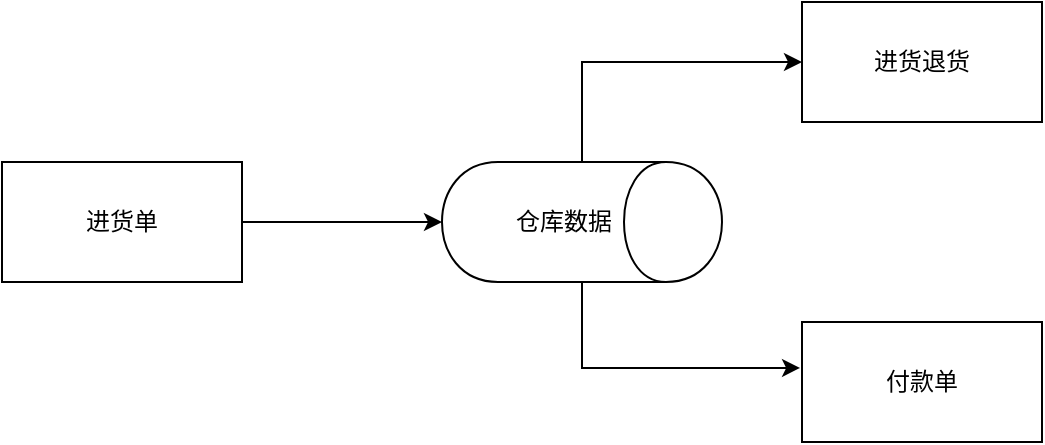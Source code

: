 <mxfile version="15.3.8" type="github" pages="19">
  <diagram id="RPm2NLQq9TiY82jRgI4L" name="Page-4">
    <mxGraphModel dx="1422" dy="761" grid="1" gridSize="10" guides="1" tooltips="1" connect="1" arrows="1" fold="1" page="1" pageScale="1" pageWidth="1920" pageHeight="1200" math="0" shadow="0">
      <root>
        <mxCell id="HJw9diDGHiTSo1uB0VOQ-0" />
        <mxCell id="HJw9diDGHiTSo1uB0VOQ-1" parent="HJw9diDGHiTSo1uB0VOQ-0" />
        <mxCell id="HJw9diDGHiTSo1uB0VOQ-4" value="" style="edgeStyle=orthogonalEdgeStyle;rounded=0;orthogonalLoop=1;jettySize=auto;html=1;" parent="HJw9diDGHiTSo1uB0VOQ-1" source="HJw9diDGHiTSo1uB0VOQ-2" target="HJw9diDGHiTSo1uB0VOQ-3" edge="1">
          <mxGeometry relative="1" as="geometry" />
        </mxCell>
        <mxCell id="HJw9diDGHiTSo1uB0VOQ-2" value="进货单" style="rounded=0;whiteSpace=wrap;html=1;" parent="HJw9diDGHiTSo1uB0VOQ-1" vertex="1">
          <mxGeometry x="120" y="160" width="120" height="60" as="geometry" />
        </mxCell>
        <mxCell id="HJw9diDGHiTSo1uB0VOQ-6" value="" style="edgeStyle=orthogonalEdgeStyle;rounded=0;orthogonalLoop=1;jettySize=auto;html=1;exitX=0;exitY=0.5;exitDx=0;exitDy=0;entryX=0;entryY=0.5;entryDx=0;entryDy=0;" parent="HJw9diDGHiTSo1uB0VOQ-1" source="HJw9diDGHiTSo1uB0VOQ-3" target="HJw9diDGHiTSo1uB0VOQ-5" edge="1">
          <mxGeometry relative="1" as="geometry" />
        </mxCell>
        <mxCell id="HJw9diDGHiTSo1uB0VOQ-8" value="" style="edgeStyle=orthogonalEdgeStyle;rounded=0;orthogonalLoop=1;jettySize=auto;html=1;entryX=-0.008;entryY=0.383;entryDx=0;entryDy=0;entryPerimeter=0;exitX=1;exitY=0.5;exitDx=0;exitDy=0;" parent="HJw9diDGHiTSo1uB0VOQ-1" source="HJw9diDGHiTSo1uB0VOQ-3" target="HJw9diDGHiTSo1uB0VOQ-7" edge="1">
          <mxGeometry relative="1" as="geometry" />
        </mxCell>
        <mxCell id="HJw9diDGHiTSo1uB0VOQ-3" value="仓库数据" style="shape=cylinder;whiteSpace=wrap;html=1;boundedLbl=1;backgroundOutline=1;rounded=0;direction=south;" parent="HJw9diDGHiTSo1uB0VOQ-1" vertex="1">
          <mxGeometry x="340" y="160" width="140" height="60" as="geometry" />
        </mxCell>
        <mxCell id="HJw9diDGHiTSo1uB0VOQ-5" value="进货退货" style="whiteSpace=wrap;html=1;rounded=0;" parent="HJw9diDGHiTSo1uB0VOQ-1" vertex="1">
          <mxGeometry x="520" y="80" width="120" height="60" as="geometry" />
        </mxCell>
        <mxCell id="HJw9diDGHiTSo1uB0VOQ-7" value="付款单" style="whiteSpace=wrap;html=1;rounded=0;" parent="HJw9diDGHiTSo1uB0VOQ-1" vertex="1">
          <mxGeometry x="520" y="240" width="120" height="60" as="geometry" />
        </mxCell>
      </root>
    </mxGraphModel>
  </diagram>
  <diagram id="54kS9LgMpR4vph_Ea9EH" name="Page-5">
    <mxGraphModel dx="1422" dy="761" grid="1" gridSize="10" guides="1" tooltips="1" connect="1" arrows="1" fold="1" page="1" pageScale="1" pageWidth="1920" pageHeight="1200" math="0" shadow="0">
      <root>
        <mxCell id="Uskq1t2phX1V27pnePt2-0" />
        <mxCell id="Uskq1t2phX1V27pnePt2-1" parent="Uskq1t2phX1V27pnePt2-0" />
        <mxCell id="wGiZhnP5JODjkrc-XuKQ-0" value="" style="edgeStyle=orthogonalEdgeStyle;rounded=0;orthogonalLoop=1;jettySize=auto;html=1;" parent="Uskq1t2phX1V27pnePt2-1" source="wGiZhnP5JODjkrc-XuKQ-1" target="wGiZhnP5JODjkrc-XuKQ-4" edge="1">
          <mxGeometry relative="1" as="geometry" />
        </mxCell>
        <mxCell id="wGiZhnP5JODjkrc-XuKQ-1" value="销售单" style="rounded=0;whiteSpace=wrap;html=1;" parent="Uskq1t2phX1V27pnePt2-1" vertex="1">
          <mxGeometry x="120" y="160" width="120" height="60" as="geometry" />
        </mxCell>
        <mxCell id="wGiZhnP5JODjkrc-XuKQ-2" value="" style="edgeStyle=orthogonalEdgeStyle;rounded=0;orthogonalLoop=1;jettySize=auto;html=1;exitX=0;exitY=0.5;exitDx=0;exitDy=0;entryX=0;entryY=0.5;entryDx=0;entryDy=0;" parent="Uskq1t2phX1V27pnePt2-1" source="wGiZhnP5JODjkrc-XuKQ-4" target="wGiZhnP5JODjkrc-XuKQ-5" edge="1">
          <mxGeometry relative="1" as="geometry" />
        </mxCell>
        <mxCell id="wGiZhnP5JODjkrc-XuKQ-3" value="" style="edgeStyle=orthogonalEdgeStyle;rounded=0;orthogonalLoop=1;jettySize=auto;html=1;entryX=-0.008;entryY=0.383;entryDx=0;entryDy=0;entryPerimeter=0;exitX=1;exitY=0.5;exitDx=0;exitDy=0;" parent="Uskq1t2phX1V27pnePt2-1" source="wGiZhnP5JODjkrc-XuKQ-4" target="wGiZhnP5JODjkrc-XuKQ-6" edge="1">
          <mxGeometry relative="1" as="geometry" />
        </mxCell>
        <mxCell id="wGiZhnP5JODjkrc-XuKQ-4" value="仓库数据" style="shape=cylinder;whiteSpace=wrap;html=1;boundedLbl=1;backgroundOutline=1;rounded=0;direction=south;" parent="Uskq1t2phX1V27pnePt2-1" vertex="1">
          <mxGeometry x="340" y="160" width="140" height="60" as="geometry" />
        </mxCell>
        <mxCell id="wGiZhnP5JODjkrc-XuKQ-5" value="销售退货" style="whiteSpace=wrap;html=1;rounded=0;" parent="Uskq1t2phX1V27pnePt2-1" vertex="1">
          <mxGeometry x="520" y="80" width="120" height="60" as="geometry" />
        </mxCell>
        <mxCell id="wGiZhnP5JODjkrc-XuKQ-6" value="收款单" style="whiteSpace=wrap;html=1;rounded=0;" parent="Uskq1t2phX1V27pnePt2-1" vertex="1">
          <mxGeometry x="520" y="240" width="120" height="60" as="geometry" />
        </mxCell>
      </root>
    </mxGraphModel>
  </diagram>
  <diagram id="RTLV1EpN7vQiKuvlozGX" name="Page-6">
    <mxGraphModel dx="1422" dy="761" grid="1" gridSize="10" guides="1" tooltips="1" connect="1" arrows="1" fold="1" page="1" pageScale="1" pageWidth="1920" pageHeight="1200" math="0" shadow="0">
      <root>
        <mxCell id="CWbgUdvYmcko6TUtH-JA-0" />
        <mxCell id="CWbgUdvYmcko6TUtH-JA-1" parent="CWbgUdvYmcko6TUtH-JA-0" />
        <mxCell id="CWbgUdvYmcko6TUtH-JA-2" value="" style="edgeStyle=orthogonalEdgeStyle;rounded=0;orthogonalLoop=1;jettySize=auto;html=1;" parent="CWbgUdvYmcko6TUtH-JA-1" source="CWbgUdvYmcko6TUtH-JA-3" target="CWbgUdvYmcko6TUtH-JA-6" edge="1">
          <mxGeometry relative="1" as="geometry" />
        </mxCell>
        <mxCell id="CWbgUdvYmcko6TUtH-JA-3" value="进货单" style="rounded=0;whiteSpace=wrap;html=1;" parent="CWbgUdvYmcko6TUtH-JA-1" vertex="1">
          <mxGeometry x="120" y="160" width="120" height="60" as="geometry" />
        </mxCell>
        <mxCell id="CWbgUdvYmcko6TUtH-JA-4" value="" style="edgeStyle=orthogonalEdgeStyle;rounded=0;orthogonalLoop=1;jettySize=auto;html=1;exitX=0;exitY=0.5;exitDx=0;exitDy=0;entryX=0;entryY=0.5;entryDx=0;entryDy=0;" parent="CWbgUdvYmcko6TUtH-JA-1" source="CWbgUdvYmcko6TUtH-JA-6" target="CWbgUdvYmcko6TUtH-JA-7" edge="1">
          <mxGeometry relative="1" as="geometry" />
        </mxCell>
        <mxCell id="CWbgUdvYmcko6TUtH-JA-5" value="" style="edgeStyle=orthogonalEdgeStyle;rounded=0;orthogonalLoop=1;jettySize=auto;html=1;entryX=-0.008;entryY=0.383;entryDx=0;entryDy=0;entryPerimeter=0;exitX=1;exitY=0.5;exitDx=0;exitDy=0;" parent="CWbgUdvYmcko6TUtH-JA-1" source="CWbgUdvYmcko6TUtH-JA-6" target="CWbgUdvYmcko6TUtH-JA-8" edge="1">
          <mxGeometry relative="1" as="geometry" />
        </mxCell>
        <mxCell id="CWbgUdvYmcko6TUtH-JA-6" value="仓库数据" style="shape=cylinder;whiteSpace=wrap;html=1;boundedLbl=1;backgroundOutline=1;rounded=0;direction=south;" parent="CWbgUdvYmcko6TUtH-JA-1" vertex="1">
          <mxGeometry x="340" y="160" width="140" height="60" as="geometry" />
        </mxCell>
        <mxCell id="CWbgUdvYmcko6TUtH-JA-7" value="进货退货" style="whiteSpace=wrap;html=1;rounded=0;" parent="CWbgUdvYmcko6TUtH-JA-1" vertex="1">
          <mxGeometry x="520" y="80" width="120" height="60" as="geometry" />
        </mxCell>
        <mxCell id="CWbgUdvYmcko6TUtH-JA-8" value="付款单" style="whiteSpace=wrap;html=1;rounded=0;" parent="CWbgUdvYmcko6TUtH-JA-1" vertex="1">
          <mxGeometry x="520" y="240" width="120" height="60" as="geometry" />
        </mxCell>
      </root>
    </mxGraphModel>
  </diagram>
  <diagram id="V9_ECAcnrPAhpw4-EpwV" name="Page-7">
    <mxGraphModel dx="1422" dy="761" grid="1" gridSize="10" guides="1" tooltips="1" connect="1" arrows="1" fold="1" page="1" pageScale="1" pageWidth="1920" pageHeight="1200" math="0" shadow="0">
      <root>
        <mxCell id="TgzauZUY9rHOeN1-SesN-0" />
        <mxCell id="TgzauZUY9rHOeN1-SesN-1" parent="TgzauZUY9rHOeN1-SesN-0" />
        <mxCell id="TgzauZUY9rHOeN1-SesN-2" value="" style="edgeStyle=orthogonalEdgeStyle;rounded=0;orthogonalLoop=1;jettySize=auto;html=1;" parent="TgzauZUY9rHOeN1-SesN-1" source="TgzauZUY9rHOeN1-SesN-3" target="TgzauZUY9rHOeN1-SesN-6" edge="1">
          <mxGeometry relative="1" as="geometry" />
        </mxCell>
        <mxCell id="TgzauZUY9rHOeN1-SesN-3" value="进货单" style="rounded=0;whiteSpace=wrap;html=1;" parent="TgzauZUY9rHOeN1-SesN-1" vertex="1">
          <mxGeometry x="120" y="160" width="120" height="60" as="geometry" />
        </mxCell>
        <mxCell id="TgzauZUY9rHOeN1-SesN-4" value="" style="edgeStyle=orthogonalEdgeStyle;rounded=0;orthogonalLoop=1;jettySize=auto;html=1;exitX=0;exitY=0.5;exitDx=0;exitDy=0;entryX=0;entryY=0.5;entryDx=0;entryDy=0;" parent="TgzauZUY9rHOeN1-SesN-1" source="TgzauZUY9rHOeN1-SesN-6" target="TgzauZUY9rHOeN1-SesN-7" edge="1">
          <mxGeometry relative="1" as="geometry" />
        </mxCell>
        <mxCell id="TgzauZUY9rHOeN1-SesN-5" value="" style="edgeStyle=orthogonalEdgeStyle;rounded=0;orthogonalLoop=1;jettySize=auto;html=1;entryX=-0.008;entryY=0.383;entryDx=0;entryDy=0;entryPerimeter=0;exitX=1;exitY=0.5;exitDx=0;exitDy=0;" parent="TgzauZUY9rHOeN1-SesN-1" source="TgzauZUY9rHOeN1-SesN-6" target="TgzauZUY9rHOeN1-SesN-8" edge="1">
          <mxGeometry relative="1" as="geometry" />
        </mxCell>
        <mxCell id="TgzauZUY9rHOeN1-SesN-6" value="仓库数据" style="shape=cylinder;whiteSpace=wrap;html=1;boundedLbl=1;backgroundOutline=1;rounded=0;direction=south;" parent="TgzauZUY9rHOeN1-SesN-1" vertex="1">
          <mxGeometry x="340" y="160" width="140" height="60" as="geometry" />
        </mxCell>
        <mxCell id="TgzauZUY9rHOeN1-SesN-7" value="进货退货" style="whiteSpace=wrap;html=1;rounded=0;" parent="TgzauZUY9rHOeN1-SesN-1" vertex="1">
          <mxGeometry x="520" y="80" width="120" height="60" as="geometry" />
        </mxCell>
        <mxCell id="TgzauZUY9rHOeN1-SesN-8" value="付款单" style="whiteSpace=wrap;html=1;rounded=0;" parent="TgzauZUY9rHOeN1-SesN-1" vertex="1">
          <mxGeometry x="520" y="240" width="120" height="60" as="geometry" />
        </mxCell>
      </root>
    </mxGraphModel>
  </diagram>
  <diagram id="OuyJN7TYmX32PE2I-qnB" name="Page-8">
    <mxGraphModel dx="1422" dy="761" grid="1" gridSize="10" guides="1" tooltips="1" connect="1" arrows="1" fold="1" page="1" pageScale="1" pageWidth="1920" pageHeight="1200" math="0" shadow="0">
      <root>
        <mxCell id="j-0yvsG8cNtESgCgaO8e-0" />
        <mxCell id="j-0yvsG8cNtESgCgaO8e-1" parent="j-0yvsG8cNtESgCgaO8e-0" />
        <mxCell id="HKUQAAers-AIQGUzLApT-0" value="" style="edgeStyle=orthogonalEdgeStyle;rounded=0;orthogonalLoop=1;jettySize=auto;html=1;startArrow=classic;startFill=1;endArrow=none;endFill=0;" parent="j-0yvsG8cNtESgCgaO8e-1" source="HKUQAAers-AIQGUzLApT-1" target="HKUQAAers-AIQGUzLApT-4" edge="1">
          <mxGeometry relative="1" as="geometry" />
        </mxCell>
        <mxCell id="HKUQAAers-AIQGUzLApT-1" value="销售单" style="rounded=0;whiteSpace=wrap;html=1;" parent="j-0yvsG8cNtESgCgaO8e-1" vertex="1">
          <mxGeometry x="120" y="160" width="120" height="60" as="geometry" />
        </mxCell>
        <mxCell id="HKUQAAers-AIQGUzLApT-2" value="" style="edgeStyle=orthogonalEdgeStyle;rounded=0;orthogonalLoop=1;jettySize=auto;html=1;exitX=0;exitY=0.5;exitDx=0;exitDy=0;entryX=0;entryY=0.5;entryDx=0;entryDy=0;startArrow=classic;startFill=1;endArrow=none;endFill=0;" parent="j-0yvsG8cNtESgCgaO8e-1" source="HKUQAAers-AIQGUzLApT-4" target="HKUQAAers-AIQGUzLApT-5" edge="1">
          <mxGeometry relative="1" as="geometry" />
        </mxCell>
        <mxCell id="HKUQAAers-AIQGUzLApT-3" value="" style="edgeStyle=orthogonalEdgeStyle;rounded=0;orthogonalLoop=1;jettySize=auto;html=1;entryX=-0.008;entryY=0.383;entryDx=0;entryDy=0;entryPerimeter=0;exitX=1;exitY=0.5;exitDx=0;exitDy=0;startArrow=classic;startFill=1;endArrow=none;endFill=0;" parent="j-0yvsG8cNtESgCgaO8e-1" source="HKUQAAers-AIQGUzLApT-4" target="HKUQAAers-AIQGUzLApT-6" edge="1">
          <mxGeometry relative="1" as="geometry" />
        </mxCell>
        <mxCell id="HKUQAAers-AIQGUzLApT-4" value="仓库数据" style="shape=cylinder;whiteSpace=wrap;html=1;boundedLbl=1;backgroundOutline=1;rounded=0;direction=south;" parent="j-0yvsG8cNtESgCgaO8e-1" vertex="1">
          <mxGeometry x="340" y="160" width="140" height="60" as="geometry" />
        </mxCell>
        <mxCell id="HKUQAAers-AIQGUzLApT-5" value="销售退货" style="whiteSpace=wrap;html=1;rounded=0;" parent="j-0yvsG8cNtESgCgaO8e-1" vertex="1">
          <mxGeometry x="520" y="80" width="120" height="60" as="geometry" />
        </mxCell>
        <mxCell id="HKUQAAers-AIQGUzLApT-6" value="收款单" style="whiteSpace=wrap;html=1;rounded=0;" parent="j-0yvsG8cNtESgCgaO8e-1" vertex="1">
          <mxGeometry x="520" y="240" width="120" height="60" as="geometry" />
        </mxCell>
      </root>
    </mxGraphModel>
  </diagram>
  <diagram id="fOJitCwq8mnnTB8BRZpS" name="Page-9">
    <mxGraphModel dx="1422" dy="761" grid="1" gridSize="10" guides="1" tooltips="1" connect="1" arrows="1" fold="1" page="1" pageScale="1" pageWidth="1920" pageHeight="1200" math="0" shadow="0">
      <root>
        <mxCell id="T5D154CPkYqFu7Ag23jj-0" />
        <mxCell id="T5D154CPkYqFu7Ag23jj-1" parent="T5D154CPkYqFu7Ag23jj-0" />
        <mxCell id="T5D154CPkYqFu7Ag23jj-7" value="" style="edgeStyle=orthogonalEdgeStyle;rounded=0;orthogonalLoop=1;jettySize=auto;html=1;startArrow=none;startFill=0;endArrow=classic;endFill=1;" parent="T5D154CPkYqFu7Ag23jj-1" source="T5D154CPkYqFu7Ag23jj-2" target="T5D154CPkYqFu7Ag23jj-6" edge="1">
          <mxGeometry relative="1" as="geometry" />
        </mxCell>
        <mxCell id="T5D154CPkYqFu7Ag23jj-2" value="身份者验证" style="ellipse;whiteSpace=wrap;html=1;" parent="T5D154CPkYqFu7Ag23jj-1" vertex="1">
          <mxGeometry x="170" y="150" width="120" height="80" as="geometry" />
        </mxCell>
        <mxCell id="T5D154CPkYqFu7Ag23jj-9" value="" style="edgeStyle=orthogonalEdgeStyle;rounded=0;orthogonalLoop=1;jettySize=auto;html=1;startArrow=none;startFill=0;endArrow=classic;endFill=1;exitX=0.5;exitY=0;exitDx=0;exitDy=0;entryX=0;entryY=0.5;entryDx=0;entryDy=0;" parent="T5D154CPkYqFu7Ag23jj-1" source="T5D154CPkYqFu7Ag23jj-6" target="T5D154CPkYqFu7Ag23jj-8" edge="1">
          <mxGeometry relative="1" as="geometry" />
        </mxCell>
        <mxCell id="T5D154CPkYqFu7Ag23jj-11" value="" style="edgeStyle=orthogonalEdgeStyle;rounded=0;orthogonalLoop=1;jettySize=auto;html=1;startArrow=none;startFill=0;endArrow=classic;endFill=1;entryX=0;entryY=0.5;entryDx=0;entryDy=0;exitX=0.5;exitY=1;exitDx=0;exitDy=0;" parent="T5D154CPkYqFu7Ag23jj-1" source="T5D154CPkYqFu7Ag23jj-6" target="T5D154CPkYqFu7Ag23jj-10" edge="1">
          <mxGeometry relative="1" as="geometry" />
        </mxCell>
        <mxCell id="T5D154CPkYqFu7Ag23jj-6" value="投票" style="ellipse;whiteSpace=wrap;html=1;" parent="T5D154CPkYqFu7Ag23jj-1" vertex="1">
          <mxGeometry x="370" y="150" width="120" height="80" as="geometry" />
        </mxCell>
        <mxCell id="T5D154CPkYqFu7Ag23jj-8" value="查看投票结果" style="ellipse;whiteSpace=wrap;html=1;" parent="T5D154CPkYqFu7Ag23jj-1" vertex="1">
          <mxGeometry x="520" y="60" width="120" height="80" as="geometry" />
        </mxCell>
        <mxCell id="T5D154CPkYqFu7Ag23jj-10" value="查看投票统计结果" style="ellipse;whiteSpace=wrap;html=1;" parent="T5D154CPkYqFu7Ag23jj-1" vertex="1">
          <mxGeometry x="520" y="240" width="120" height="80" as="geometry" />
        </mxCell>
      </root>
    </mxGraphModel>
  </diagram>
  <diagram id="GLxO4c4cFz8qJaIMyLKs" name="Page-10">
    <mxGraphModel dx="1422" dy="761" grid="1" gridSize="10" guides="1" tooltips="1" connect="1" arrows="1" fold="1" page="1" pageScale="1" pageWidth="1920" pageHeight="1200" math="0" shadow="0">
      <root>
        <mxCell id="VqHim-31s8dKLE_yyS20-0" />
        <mxCell id="VqHim-31s8dKLE_yyS20-1" parent="VqHim-31s8dKLE_yyS20-0" />
        <mxCell id="VqHim-31s8dKLE_yyS20-4" value="" style="edgeStyle=orthogonalEdgeStyle;rounded=0;orthogonalLoop=1;jettySize=auto;html=1;" parent="VqHim-31s8dKLE_yyS20-1" source="VqHim-31s8dKLE_yyS20-2" target="VqHim-31s8dKLE_yyS20-3" edge="1">
          <mxGeometry relative="1" as="geometry" />
        </mxCell>
        <mxCell id="VqHim-31s8dKLE_yyS20-2" value="广告展示" style="ellipse;whiteSpace=wrap;html=1;" parent="VqHim-31s8dKLE_yyS20-1" vertex="1">
          <mxGeometry x="130" y="160" width="120" height="80" as="geometry" />
        </mxCell>
        <mxCell id="VqHim-31s8dKLE_yyS20-8" value="" style="edgeStyle=orthogonalEdgeStyle;rounded=0;orthogonalLoop=1;jettySize=auto;html=1;" parent="VqHim-31s8dKLE_yyS20-1" source="VqHim-31s8dKLE_yyS20-3" target="VqHim-31s8dKLE_yyS20-7" edge="1">
          <mxGeometry relative="1" as="geometry" />
        </mxCell>
        <mxCell id="VqHim-31s8dKLE_yyS20-3" value="广告投放" style="ellipse;whiteSpace=wrap;html=1;" parent="VqHim-31s8dKLE_yyS20-1" vertex="1">
          <mxGeometry x="330" y="160" width="120" height="80" as="geometry" />
        </mxCell>
        <mxCell id="VqHim-31s8dKLE_yyS20-7" value="广告点击统计" style="ellipse;whiteSpace=wrap;html=1;" parent="VqHim-31s8dKLE_yyS20-1" vertex="1">
          <mxGeometry x="530" y="160" width="120" height="80" as="geometry" />
        </mxCell>
      </root>
    </mxGraphModel>
  </diagram>
  <diagram id="uUBsV4G_jgNXeGtN2wDW" name="Page-11">
    <mxGraphModel dx="1422" dy="761" grid="1" gridSize="10" guides="1" tooltips="1" connect="1" arrows="1" fold="1" page="1" pageScale="1" pageWidth="1920" pageHeight="1200" math="0" shadow="0">
      <root>
        <mxCell id="_h5wJpCACj46efRpuC9h-0" />
        <mxCell id="_h5wJpCACj46efRpuC9h-1" parent="_h5wJpCACj46efRpuC9h-0" />
        <mxCell id="_h5wJpCACj46efRpuC9h-5" value="" style="edgeStyle=orthogonalEdgeStyle;rounded=0;orthogonalLoop=1;jettySize=auto;html=1;entryX=0;entryY=0.5;entryDx=0;entryDy=0;exitX=1;exitY=0.5;exitDx=0;exitDy=0;" parent="_h5wJpCACj46efRpuC9h-1" source="_h5wJpCACj46efRpuC9h-2" target="_h5wJpCACj46efRpuC9h-4" edge="1">
          <mxGeometry relative="1" as="geometry">
            <Array as="points">
              <mxPoint x="600" y="410" />
              <mxPoint x="600" y="150" />
            </Array>
          </mxGeometry>
        </mxCell>
        <mxCell id="_h5wJpCACj46efRpuC9h-20" value="" style="edgeStyle=orthogonalEdgeStyle;rounded=0;orthogonalLoop=1;jettySize=auto;html=1;entryX=0;entryY=0.5;entryDx=0;entryDy=0;" parent="_h5wJpCACj46efRpuC9h-1" source="_h5wJpCACj46efRpuC9h-2" target="_h5wJpCACj46efRpuC9h-19" edge="1">
          <mxGeometry relative="1" as="geometry">
            <Array as="points">
              <mxPoint x="600" y="410" />
              <mxPoint x="600" y="280" />
            </Array>
          </mxGeometry>
        </mxCell>
        <mxCell id="_h5wJpCACj46efRpuC9h-22" value="" style="edgeStyle=orthogonalEdgeStyle;rounded=0;orthogonalLoop=1;jettySize=auto;html=1;entryX=0;entryY=0.5;entryDx=0;entryDy=0;exitX=1;exitY=0.5;exitDx=0;exitDy=0;" parent="_h5wJpCACj46efRpuC9h-1" source="_h5wJpCACj46efRpuC9h-2" target="_h5wJpCACj46efRpuC9h-21" edge="1">
          <mxGeometry relative="1" as="geometry">
            <Array as="points">
              <mxPoint x="580" y="410" />
              <mxPoint x="580" y="410" />
            </Array>
          </mxGeometry>
        </mxCell>
        <mxCell id="_h5wJpCACj46efRpuC9h-2" value="内容" style="ellipse;whiteSpace=wrap;html=1;" parent="_h5wJpCACj46efRpuC9h-1" vertex="1">
          <mxGeometry x="420" y="370" width="120" height="80" as="geometry" />
        </mxCell>
        <mxCell id="_h5wJpCACj46efRpuC9h-9" value="" style="edgeStyle=orthogonalEdgeStyle;rounded=0;orthogonalLoop=1;jettySize=auto;html=1;" parent="_h5wJpCACj46efRpuC9h-1" source="_h5wJpCACj46efRpuC9h-4" target="_h5wJpCACj46efRpuC9h-8" edge="1">
          <mxGeometry relative="1" as="geometry" />
        </mxCell>
        <mxCell id="_h5wJpCACj46efRpuC9h-4" value="内容模板" style="ellipse;whiteSpace=wrap;html=1;" parent="_h5wJpCACj46efRpuC9h-1" vertex="1">
          <mxGeometry x="650" y="110" width="120" height="80" as="geometry" />
        </mxCell>
        <mxCell id="_h5wJpCACj46efRpuC9h-8" value="内容模板样式" style="ellipse;whiteSpace=wrap;html=1;" parent="_h5wJpCACj46efRpuC9h-1" vertex="1">
          <mxGeometry x="860" y="110" width="120" height="80" as="geometry" />
        </mxCell>
        <mxCell id="_h5wJpCACj46efRpuC9h-19" value="内容分类" style="ellipse;whiteSpace=wrap;html=1;" parent="_h5wJpCACj46efRpuC9h-1" vertex="1">
          <mxGeometry x="650" y="240" width="120" height="80" as="geometry" />
        </mxCell>
        <mxCell id="_h5wJpCACj46efRpuC9h-31" value="" style="edgeStyle=orthogonalEdgeStyle;rounded=0;orthogonalLoop=1;jettySize=auto;html=1;" parent="_h5wJpCACj46efRpuC9h-1" source="_h5wJpCACj46efRpuC9h-21" target="_h5wJpCACj46efRpuC9h-30" edge="1">
          <mxGeometry relative="1" as="geometry" />
        </mxCell>
        <mxCell id="_h5wJpCACj46efRpuC9h-21" value="内容标签" style="ellipse;whiteSpace=wrap;html=1;" parent="_h5wJpCACj46efRpuC9h-1" vertex="1">
          <mxGeometry x="650" y="370" width="120" height="80" as="geometry" />
        </mxCell>
        <mxCell id="_h5wJpCACj46efRpuC9h-26" value="" style="edgeStyle=orthogonalEdgeStyle;rounded=0;orthogonalLoop=1;jettySize=auto;html=1;exitX=1;exitY=0.5;exitDx=0;exitDy=0;" parent="_h5wJpCACj46efRpuC9h-1" source="_h5wJpCACj46efRpuC9h-2" target="_h5wJpCACj46efRpuC9h-25" edge="1">
          <mxGeometry relative="1" as="geometry">
            <Array as="points">
              <mxPoint x="600" y="410" />
              <mxPoint x="600" y="670" />
            </Array>
          </mxGeometry>
        </mxCell>
        <mxCell id="_h5wJpCACj46efRpuC9h-29" value="" style="edgeStyle=orthogonalEdgeStyle;rounded=0;orthogonalLoop=1;jettySize=auto;html=1;entryX=0;entryY=0.5;entryDx=0;entryDy=0;exitX=1;exitY=0.5;exitDx=0;exitDy=0;" parent="_h5wJpCACj46efRpuC9h-1" source="_h5wJpCACj46efRpuC9h-2" target="_h5wJpCACj46efRpuC9h-23" edge="1">
          <mxGeometry relative="1" as="geometry">
            <Array as="points">
              <mxPoint x="600" y="410" />
              <mxPoint x="600" y="540" />
            </Array>
          </mxGeometry>
        </mxCell>
        <mxCell id="_h5wJpCACj46efRpuC9h-23" value="分词&amp;amp;索引" style="ellipse;whiteSpace=wrap;html=1;" parent="_h5wJpCACj46efRpuC9h-1" vertex="1">
          <mxGeometry x="650" y="500" width="120" height="80" as="geometry" />
        </mxCell>
        <mxCell id="_h5wJpCACj46efRpuC9h-28" value="" style="edgeStyle=orthogonalEdgeStyle;rounded=0;orthogonalLoop=1;jettySize=auto;html=1;" parent="_h5wJpCACj46efRpuC9h-1" source="_h5wJpCACj46efRpuC9h-25" target="_h5wJpCACj46efRpuC9h-27" edge="1">
          <mxGeometry relative="1" as="geometry" />
        </mxCell>
        <mxCell id="_h5wJpCACj46efRpuC9h-25" value="发布" style="ellipse;whiteSpace=wrap;html=1;" parent="_h5wJpCACj46efRpuC9h-1" vertex="1">
          <mxGeometry x="650" y="630" width="120" height="80" as="geometry" />
        </mxCell>
        <mxCell id="_h5wJpCACj46efRpuC9h-33" value="" style="edgeStyle=orthogonalEdgeStyle;rounded=0;orthogonalLoop=1;jettySize=auto;html=1;" parent="_h5wJpCACj46efRpuC9h-1" source="_h5wJpCACj46efRpuC9h-27" target="_h5wJpCACj46efRpuC9h-32" edge="1">
          <mxGeometry relative="1" as="geometry" />
        </mxCell>
        <mxCell id="_h5wJpCACj46efRpuC9h-27" value="静态化" style="ellipse;whiteSpace=wrap;html=1;" parent="_h5wJpCACj46efRpuC9h-1" vertex="1">
          <mxGeometry x="850" y="630" width="120" height="80" as="geometry" />
        </mxCell>
        <mxCell id="_h5wJpCACj46efRpuC9h-30" value="近似度分析" style="ellipse;whiteSpace=wrap;html=1;" parent="_h5wJpCACj46efRpuC9h-1" vertex="1">
          <mxGeometry x="860" y="370" width="120" height="80" as="geometry" />
        </mxCell>
        <mxCell id="_h5wJpCACj46efRpuC9h-32" value="模板引擎" style="ellipse;whiteSpace=wrap;html=1;" parent="_h5wJpCACj46efRpuC9h-1" vertex="1">
          <mxGeometry x="850" y="750" width="120" height="80" as="geometry" />
        </mxCell>
      </root>
    </mxGraphModel>
  </diagram>
  <diagram id="tHs1JE7ZWsa-2A8Mu6id" name="Page-12">
    <mxGraphModel dx="1422" dy="761" grid="1" gridSize="10" guides="1" tooltips="1" connect="1" arrows="1" fold="1" page="1" pageScale="1" pageWidth="1920" pageHeight="1200" math="0" shadow="0">
      <root>
        <mxCell id="Ndb6mpR1PoTrB07pHGTi-0" />
        <mxCell id="Ndb6mpR1PoTrB07pHGTi-1" parent="Ndb6mpR1PoTrB07pHGTi-0" />
        <mxCell id="Ndb6mpR1PoTrB07pHGTi-4" value="" style="edgeStyle=orthogonalEdgeStyle;rounded=0;orthogonalLoop=1;jettySize=auto;html=1;entryX=0;entryY=0.5;entryDx=0;entryDy=0;" parent="Ndb6mpR1PoTrB07pHGTi-1" source="Ndb6mpR1PoTrB07pHGTi-2" target="Ndb6mpR1PoTrB07pHGTi-3" edge="1">
          <mxGeometry relative="1" as="geometry" />
        </mxCell>
        <mxCell id="Ndb6mpR1PoTrB07pHGTi-2" value="企业人事专员" style="rounded=0;whiteSpace=wrap;html=1;" parent="Ndb6mpR1PoTrB07pHGTi-1" vertex="1">
          <mxGeometry x="160" y="200" width="120" height="60" as="geometry" />
        </mxCell>
        <mxCell id="Ndb6mpR1PoTrB07pHGTi-6" value="" style="edgeStyle=orthogonalEdgeStyle;rounded=0;orthogonalLoop=1;jettySize=auto;html=1;" parent="Ndb6mpR1PoTrB07pHGTi-1" source="Ndb6mpR1PoTrB07pHGTi-3" target="Ndb6mpR1PoTrB07pHGTi-5" edge="1">
          <mxGeometry relative="1" as="geometry" />
        </mxCell>
        <mxCell id="Ndb6mpR1PoTrB07pHGTi-10" value="" style="edgeStyle=orthogonalEdgeStyle;rounded=0;orthogonalLoop=1;jettySize=auto;html=1;exitX=1;exitY=0.5;exitDx=0;exitDy=0;entryX=0;entryY=0.5;entryDx=0;entryDy=0;" parent="Ndb6mpR1PoTrB07pHGTi-1" source="Ndb6mpR1PoTrB07pHGTi-2" target="Ndb6mpR1PoTrB07pHGTi-9" edge="1">
          <mxGeometry relative="1" as="geometry" />
        </mxCell>
        <mxCell id="Ndb6mpR1PoTrB07pHGTi-3" value="招聘岗位" style="rounded=0;whiteSpace=wrap;html=1;" parent="Ndb6mpR1PoTrB07pHGTi-1" vertex="1">
          <mxGeometry x="360" y="130" width="120" height="60" as="geometry" />
        </mxCell>
        <mxCell id="Ndb6mpR1PoTrB07pHGTi-5" value="招聘平台" style="rounded=0;whiteSpace=wrap;html=1;" parent="Ndb6mpR1PoTrB07pHGTi-1" vertex="1">
          <mxGeometry x="560" y="130" width="120" height="60" as="geometry" />
        </mxCell>
        <mxCell id="Ndb6mpR1PoTrB07pHGTi-7" value="拟定" style="text;html=1;align=center;verticalAlign=middle;resizable=0;points=[];autosize=1;" parent="Ndb6mpR1PoTrB07pHGTi-1" vertex="1">
          <mxGeometry x="310" y="140" width="40" height="20" as="geometry" />
        </mxCell>
        <mxCell id="Ndb6mpR1PoTrB07pHGTi-8" value="发布" style="text;html=1;align=center;verticalAlign=middle;resizable=0;points=[];autosize=1;" parent="Ndb6mpR1PoTrB07pHGTi-1" vertex="1">
          <mxGeometry x="500" y="130" width="40" height="20" as="geometry" />
        </mxCell>
        <mxCell id="Ndb6mpR1PoTrB07pHGTi-12" value="" style="edgeStyle=orthogonalEdgeStyle;rounded=0;orthogonalLoop=1;jettySize=auto;html=1;" parent="Ndb6mpR1PoTrB07pHGTi-1" source="Ndb6mpR1PoTrB07pHGTi-9" target="Ndb6mpR1PoTrB07pHGTi-5" edge="1">
          <mxGeometry relative="1" as="geometry">
            <mxPoint x="560" y="300" as="targetPoint" />
          </mxGeometry>
        </mxCell>
        <mxCell id="Ndb6mpR1PoTrB07pHGTi-9" value="首轮岗位&lt;br&gt;面试题" style="rounded=0;whiteSpace=wrap;html=1;" parent="Ndb6mpR1PoTrB07pHGTi-1" vertex="1">
          <mxGeometry x="360" y="270" width="120" height="60" as="geometry" />
        </mxCell>
        <mxCell id="Ndb6mpR1PoTrB07pHGTi-13" value="准备多套" style="text;html=1;align=center;verticalAlign=middle;resizable=0;points=[];autosize=1;" parent="Ndb6mpR1PoTrB07pHGTi-1" vertex="1">
          <mxGeometry x="300" y="310" width="60" height="20" as="geometry" />
        </mxCell>
        <mxCell id="Ndb6mpR1PoTrB07pHGTi-15" value="提交" style="text;html=1;strokeColor=none;fillColor=none;align=center;verticalAlign=middle;whiteSpace=wrap;rounded=0;" parent="Ndb6mpR1PoTrB07pHGTi-1" vertex="1">
          <mxGeometry x="530" y="270" width="40" height="20" as="geometry" />
        </mxCell>
      </root>
    </mxGraphModel>
  </diagram>
  <diagram id="bZsIxs96zYlCyqtNpyEi" name="Page-13">
    <mxGraphModel dx="1422" dy="761" grid="1" gridSize="10" guides="1" tooltips="1" connect="1" arrows="1" fold="1" page="1" pageScale="1" pageWidth="1920" pageHeight="1200" math="0" shadow="0">
      <root>
        <mxCell id="GP9XzFfcujGPxNU3OBFs-0" />
        <mxCell id="GP9XzFfcujGPxNU3OBFs-1" parent="GP9XzFfcujGPxNU3OBFs-0" />
        <mxCell id="GP9XzFfcujGPxNU3OBFs-4" value="" style="edgeStyle=orthogonalEdgeStyle;rounded=0;orthogonalLoop=1;jettySize=auto;html=1;" parent="GP9XzFfcujGPxNU3OBFs-1" source="GP9XzFfcujGPxNU3OBFs-2" target="GP9XzFfcujGPxNU3OBFs-3" edge="1">
          <mxGeometry relative="1" as="geometry" />
        </mxCell>
        <mxCell id="GP9XzFfcujGPxNU3OBFs-2" value="求职者" style="rounded=0;whiteSpace=wrap;html=1;" parent="GP9XzFfcujGPxNU3OBFs-1" vertex="1">
          <mxGeometry x="130" y="120" width="120" height="60" as="geometry" />
        </mxCell>
        <mxCell id="GP9XzFfcujGPxNU3OBFs-6" value="" style="edgeStyle=orthogonalEdgeStyle;rounded=0;orthogonalLoop=1;jettySize=auto;html=1;" parent="GP9XzFfcujGPxNU3OBFs-1" source="GP9XzFfcujGPxNU3OBFs-3" target="GP9XzFfcujGPxNU3OBFs-5" edge="1">
          <mxGeometry relative="1" as="geometry" />
        </mxCell>
        <mxCell id="GP9XzFfcujGPxNU3OBFs-3" value="招聘平台" style="rounded=0;whiteSpace=wrap;html=1;" parent="GP9XzFfcujGPxNU3OBFs-1" vertex="1">
          <mxGeometry x="450" y="120" width="120" height="60" as="geometry" />
        </mxCell>
        <mxCell id="GP9XzFfcujGPxNU3OBFs-8" value="" style="edgeStyle=orthogonalEdgeStyle;rounded=0;orthogonalLoop=1;jettySize=auto;html=1;" parent="GP9XzFfcujGPxNU3OBFs-1" source="GP9XzFfcujGPxNU3OBFs-5" target="GP9XzFfcujGPxNU3OBFs-7" edge="1">
          <mxGeometry relative="1" as="geometry" />
        </mxCell>
        <mxCell id="GP9XzFfcujGPxNU3OBFs-5" value="匹配求职者与&lt;br&gt;招聘岗位" style="rounded=0;whiteSpace=wrap;html=1;" parent="GP9XzFfcujGPxNU3OBFs-1" vertex="1">
          <mxGeometry x="450" y="290" width="120" height="60" as="geometry" />
        </mxCell>
        <mxCell id="GP9XzFfcujGPxNU3OBFs-11" value="" style="edgeStyle=orthogonalEdgeStyle;rounded=0;orthogonalLoop=1;jettySize=auto;html=1;" parent="GP9XzFfcujGPxNU3OBFs-1" source="GP9XzFfcujGPxNU3OBFs-7" target="GP9XzFfcujGPxNU3OBFs-2" edge="1">
          <mxGeometry relative="1" as="geometry" />
        </mxCell>
        <mxCell id="GP9XzFfcujGPxNU3OBFs-7" value="招聘专员审核" style="rounded=0;whiteSpace=wrap;html=1;" parent="GP9XzFfcujGPxNU3OBFs-1" vertex="1">
          <mxGeometry x="130" y="290" width="120" height="60" as="geometry" />
        </mxCell>
        <mxCell id="GP9XzFfcujGPxNU3OBFs-12" value="提交简历" style="text;html=1;strokeColor=none;fillColor=none;align=center;verticalAlign=middle;whiteSpace=wrap;rounded=0;" parent="GP9XzFfcujGPxNU3OBFs-1" vertex="1">
          <mxGeometry x="320" y="130" width="60" height="20" as="geometry" />
        </mxCell>
        <mxCell id="GP9XzFfcujGPxNU3OBFs-13" value="推荐合适简历给人事专员" style="text;html=1;strokeColor=none;fillColor=none;align=center;verticalAlign=middle;whiteSpace=wrap;rounded=0;" parent="GP9XzFfcujGPxNU3OBFs-1" vertex="1">
          <mxGeometry x="275" y="290" width="150" height="20" as="geometry" />
        </mxCell>
        <mxCell id="GP9XzFfcujGPxNU3OBFs-14" value="邀请求职者在线参加首轮面试" style="text;html=1;strokeColor=none;fillColor=none;align=center;verticalAlign=middle;whiteSpace=wrap;rounded=0;" parent="GP9XzFfcujGPxNU3OBFs-1" vertex="1">
          <mxGeometry x="190" y="230" width="170" height="20" as="geometry" />
        </mxCell>
      </root>
    </mxGraphModel>
  </diagram>
  <diagram id="3qB2mzlBjaELZ0N1vLXE" name="Page-14">
    <mxGraphModel dx="1422" dy="761" grid="1" gridSize="10" guides="1" tooltips="1" connect="1" arrows="1" fold="1" page="1" pageScale="1" pageWidth="1920" pageHeight="1200" math="0" shadow="0">
      <root>
        <mxCell id="jO12kTMyHGwo6d7ba0NQ-0" />
        <mxCell id="jO12kTMyHGwo6d7ba0NQ-1" parent="jO12kTMyHGwo6d7ba0NQ-0" />
        <mxCell id="jO12kTMyHGwo6d7ba0NQ-4" value="" style="edgeStyle=orthogonalEdgeStyle;rounded=0;orthogonalLoop=1;jettySize=auto;html=1;" parent="jO12kTMyHGwo6d7ba0NQ-1" source="jO12kTMyHGwo6d7ba0NQ-2" target="jO12kTMyHGwo6d7ba0NQ-3" edge="1">
          <mxGeometry relative="1" as="geometry" />
        </mxCell>
        <mxCell id="jO12kTMyHGwo6d7ba0NQ-2" value="求职者" style="rounded=0;whiteSpace=wrap;html=1;" parent="jO12kTMyHGwo6d7ba0NQ-1" vertex="1">
          <mxGeometry x="200" y="130" width="120" height="60" as="geometry" />
        </mxCell>
        <mxCell id="jO12kTMyHGwo6d7ba0NQ-6" value="" style="edgeStyle=orthogonalEdgeStyle;rounded=0;orthogonalLoop=1;jettySize=auto;html=1;" parent="jO12kTMyHGwo6d7ba0NQ-1" source="jO12kTMyHGwo6d7ba0NQ-3" target="jO12kTMyHGwo6d7ba0NQ-5" edge="1">
          <mxGeometry relative="1" as="geometry" />
        </mxCell>
        <mxCell id="jO12kTMyHGwo6d7ba0NQ-3" value="在线面试系统" style="rounded=0;whiteSpace=wrap;html=1;" parent="jO12kTMyHGwo6d7ba0NQ-1" vertex="1">
          <mxGeometry x="520" y="130" width="120" height="60" as="geometry" />
        </mxCell>
        <mxCell id="jO12kTMyHGwo6d7ba0NQ-8" value="" style="edgeStyle=orthogonalEdgeStyle;rounded=0;orthogonalLoop=1;jettySize=auto;html=1;" parent="jO12kTMyHGwo6d7ba0NQ-1" source="jO12kTMyHGwo6d7ba0NQ-5" target="jO12kTMyHGwo6d7ba0NQ-7" edge="1">
          <mxGeometry relative="1" as="geometry" />
        </mxCell>
        <mxCell id="jO12kTMyHGwo6d7ba0NQ-5" value="调集面试题" style="rounded=0;whiteSpace=wrap;html=1;" parent="jO12kTMyHGwo6d7ba0NQ-1" vertex="1">
          <mxGeometry x="520" y="310" width="120" height="60" as="geometry" />
        </mxCell>
        <mxCell id="jO12kTMyHGwo6d7ba0NQ-9" value="" style="edgeStyle=orthogonalEdgeStyle;rounded=0;orthogonalLoop=1;jettySize=auto;html=1;" parent="jO12kTMyHGwo6d7ba0NQ-1" source="jO12kTMyHGwo6d7ba0NQ-7" target="jO12kTMyHGwo6d7ba0NQ-2" edge="1">
          <mxGeometry relative="1" as="geometry" />
        </mxCell>
        <mxCell id="jO12kTMyHGwo6d7ba0NQ-7" value="生成面试代理" style="rounded=0;whiteSpace=wrap;html=1;" parent="jO12kTMyHGwo6d7ba0NQ-1" vertex="1">
          <mxGeometry x="200" y="310" width="120" height="60" as="geometry" />
        </mxCell>
        <mxCell id="jO12kTMyHGwo6d7ba0NQ-12" value="面试代理对面试者面试" style="text;html=1;strokeColor=none;fillColor=none;align=center;verticalAlign=middle;whiteSpace=wrap;rounded=0;" parent="jO12kTMyHGwo6d7ba0NQ-1" vertex="1">
          <mxGeometry x="270" y="240" width="140" height="20" as="geometry" />
        </mxCell>
        <mxCell id="jO12kTMyHGwo6d7ba0NQ-13" value="登录" style="text;html=1;strokeColor=none;fillColor=none;align=center;verticalAlign=middle;whiteSpace=wrap;rounded=0;" parent="jO12kTMyHGwo6d7ba0NQ-1" vertex="1">
          <mxGeometry x="390" y="130" width="40" height="20" as="geometry" />
        </mxCell>
      </root>
    </mxGraphModel>
  </diagram>
  <diagram id="qhIGSRXL8aqQnU0x-fOg" name="Page-16">
    <mxGraphModel dx="1422" dy="761" grid="1" gridSize="10" guides="1" tooltips="1" connect="1" arrows="1" fold="1" page="1" pageScale="1" pageWidth="1920" pageHeight="1200" math="0" shadow="0">
      <root>
        <mxCell id="Nth-YUdFxgYrNIJuV2A3-0" />
        <mxCell id="Nth-YUdFxgYrNIJuV2A3-1" parent="Nth-YUdFxgYrNIJuV2A3-0" />
        <mxCell id="Nth-YUdFxgYrNIJuV2A3-2" value="0 x N=0" style="text;html=1;strokeColor=none;fillColor=none;align=center;verticalAlign=middle;whiteSpace=wrap;rounded=0;" parent="Nth-YUdFxgYrNIJuV2A3-1" vertex="1">
          <mxGeometry x="330" y="260" width="90" height="20" as="geometry" />
        </mxCell>
      </root>
    </mxGraphModel>
  </diagram>
  <diagram id="sLX-VkN9-1KS8R_iGjK0" name="Page-17">
    <mxGraphModel dx="1422" dy="761" grid="1" gridSize="10" guides="1" tooltips="1" connect="1" arrows="1" fold="1" page="1" pageScale="1" pageWidth="1920" pageHeight="1200" math="0" shadow="0">
      <root>
        <mxCell id="crINt9h-XpAzB6FRoHtd-0" />
        <mxCell id="crINt9h-XpAzB6FRoHtd-1" parent="crINt9h-XpAzB6FRoHtd-0" />
        <mxCell id="o7ZsVns1jZ74t-v-PKOm-18" value="" style="rounded=0;whiteSpace=wrap;html=1;" parent="crINt9h-XpAzB6FRoHtd-1" vertex="1">
          <mxGeometry x="862.5" y="400" width="155" height="280" as="geometry" />
        </mxCell>
        <mxCell id="o7ZsVns1jZ74t-v-PKOm-16" value="" style="edgeStyle=orthogonalEdgeStyle;rounded=0;orthogonalLoop=1;jettySize=auto;html=1;" parent="crINt9h-XpAzB6FRoHtd-1" source="o7ZsVns1jZ74t-v-PKOm-15" target="o7ZsVns1jZ74t-v-PKOm-13" edge="1">
          <mxGeometry relative="1" as="geometry" />
        </mxCell>
        <mxCell id="o7ZsVns1jZ74t-v-PKOm-15" value="" style="rounded=0;whiteSpace=wrap;html=1;" parent="crINt9h-XpAzB6FRoHtd-1" vertex="1">
          <mxGeometry x="862.5" y="90" width="155" height="280" as="geometry" />
        </mxCell>
        <mxCell id="o7ZsVns1jZ74t-v-PKOm-2" value="" style="edgeStyle=orthogonalEdgeStyle;rounded=0;orthogonalLoop=1;jettySize=auto;html=1;" parent="crINt9h-XpAzB6FRoHtd-1" source="o7ZsVns1jZ74t-v-PKOm-0" target="o7ZsVns1jZ74t-v-PKOm-1" edge="1">
          <mxGeometry relative="1" as="geometry" />
        </mxCell>
        <mxCell id="o7ZsVns1jZ74t-v-PKOm-0" value="开始" style="rounded=0;whiteSpace=wrap;html=1;" parent="crINt9h-XpAzB6FRoHtd-1" vertex="1">
          <mxGeometry x="160" y="220" width="120" height="60" as="geometry" />
        </mxCell>
        <mxCell id="o7ZsVns1jZ74t-v-PKOm-4" value="" style="edgeStyle=orthogonalEdgeStyle;rounded=0;orthogonalLoop=1;jettySize=auto;html=1;" parent="crINt9h-XpAzB6FRoHtd-1" source="o7ZsVns1jZ74t-v-PKOm-1" target="o7ZsVns1jZ74t-v-PKOm-3" edge="1">
          <mxGeometry relative="1" as="geometry">
            <Array as="points">
              <mxPoint x="400" y="340" />
              <mxPoint x="400" y="340" />
            </Array>
          </mxGeometry>
        </mxCell>
        <mxCell id="o7ZsVns1jZ74t-v-PKOm-23" value="" style="edgeStyle=orthogonalEdgeStyle;rounded=0;orthogonalLoop=1;jettySize=auto;html=1;" parent="crINt9h-XpAzB6FRoHtd-1" source="o7ZsVns1jZ74t-v-PKOm-1" target="o7ZsVns1jZ74t-v-PKOm-3" edge="1">
          <mxGeometry relative="1" as="geometry">
            <Array as="points">
              <mxPoint x="520" y="320" />
              <mxPoint x="520" y="320" />
            </Array>
          </mxGeometry>
        </mxCell>
        <mxCell id="o7ZsVns1jZ74t-v-PKOm-25" value="" style="edgeStyle=orthogonalEdgeStyle;rounded=0;orthogonalLoop=1;jettySize=auto;html=1;entryX=0;entryY=0.5;entryDx=0;entryDy=0;" parent="crINt9h-XpAzB6FRoHtd-1" source="o7ZsVns1jZ74t-v-PKOm-1" target="o7ZsVns1jZ74t-v-PKOm-7" edge="1">
          <mxGeometry relative="1" as="geometry">
            <mxPoint x="770" y="250" as="targetPoint" />
            <Array as="points">
              <mxPoint x="740" y="250" />
              <mxPoint x="740" y="168" />
            </Array>
          </mxGeometry>
        </mxCell>
        <mxCell id="o7ZsVns1jZ74t-v-PKOm-27" value="" style="edgeStyle=orthogonalEdgeStyle;rounded=0;orthogonalLoop=1;jettySize=auto;html=1;entryX=0;entryY=0.5;entryDx=0;entryDy=0;" parent="crINt9h-XpAzB6FRoHtd-1" source="o7ZsVns1jZ74t-v-PKOm-1" target="o7ZsVns1jZ74t-v-PKOm-19" edge="1">
          <mxGeometry relative="1" as="geometry">
            <mxPoint x="630" y="140" as="targetPoint" />
            <Array as="points">
              <mxPoint x="740" y="250" />
              <mxPoint x="740" y="478" />
            </Array>
          </mxGeometry>
        </mxCell>
        <mxCell id="o7ZsVns1jZ74t-v-PKOm-1" value="主业务服务" style="rounded=0;whiteSpace=wrap;html=1;" parent="crINt9h-XpAzB6FRoHtd-1" vertex="1">
          <mxGeometry x="360" y="220" width="240" height="60" as="geometry" />
        </mxCell>
        <mxCell id="o7ZsVns1jZ74t-v-PKOm-6" value="" style="edgeStyle=orthogonalEdgeStyle;rounded=0;orthogonalLoop=1;jettySize=auto;html=1;" parent="crINt9h-XpAzB6FRoHtd-1" source="o7ZsVns1jZ74t-v-PKOm-3" target="o7ZsVns1jZ74t-v-PKOm-5" edge="1">
          <mxGeometry relative="1" as="geometry" />
        </mxCell>
        <mxCell id="o7ZsVns1jZ74t-v-PKOm-29" value="" style="edgeStyle=orthogonalEdgeStyle;rounded=0;orthogonalLoop=1;jettySize=auto;html=1;entryX=0;entryY=0.5;entryDx=0;entryDy=0;dashed=1;" parent="crINt9h-XpAzB6FRoHtd-1" source="o7ZsVns1jZ74t-v-PKOm-3" target="o7ZsVns1jZ74t-v-PKOm-9" edge="1">
          <mxGeometry relative="1" as="geometry">
            <mxPoint x="490" y="390" as="targetPoint" />
            <Array as="points">
              <mxPoint x="780" y="370" />
              <mxPoint x="780" y="250" />
            </Array>
          </mxGeometry>
        </mxCell>
        <mxCell id="o7ZsVns1jZ74t-v-PKOm-31" value="" style="edgeStyle=orthogonalEdgeStyle;rounded=0;orthogonalLoop=1;jettySize=auto;html=1;entryX=0;entryY=0.5;entryDx=0;entryDy=0;dashed=1;" parent="crINt9h-XpAzB6FRoHtd-1" source="o7ZsVns1jZ74t-v-PKOm-3" target="o7ZsVns1jZ74t-v-PKOm-20" edge="1">
          <mxGeometry relative="1" as="geometry">
            <mxPoint x="490" y="390" as="targetPoint" />
            <Array as="points">
              <mxPoint x="780" y="370" />
              <mxPoint x="780" y="560" />
            </Array>
          </mxGeometry>
        </mxCell>
        <mxCell id="o7ZsVns1jZ74t-v-PKOm-33" value="" style="edgeStyle=orthogonalEdgeStyle;rounded=0;orthogonalLoop=1;jettySize=auto;html=1;entryX=0;entryY=0.5;entryDx=0;entryDy=0;dashed=1;dashPattern=1 4;" parent="crINt9h-XpAzB6FRoHtd-1" source="o7ZsVns1jZ74t-v-PKOm-3" target="o7ZsVns1jZ74t-v-PKOm-11" edge="1">
          <mxGeometry relative="1" as="geometry">
            <mxPoint x="490" y="390" as="targetPoint" />
            <Array as="points">
              <mxPoint x="820" y="410" />
              <mxPoint x="820" y="330" />
            </Array>
          </mxGeometry>
        </mxCell>
        <mxCell id="o7ZsVns1jZ74t-v-PKOm-35" value="" style="edgeStyle=orthogonalEdgeStyle;rounded=0;orthogonalLoop=1;jettySize=auto;html=1;entryX=0;entryY=0.5;entryDx=0;entryDy=0;dashed=1;dashPattern=1 2;" parent="crINt9h-XpAzB6FRoHtd-1" source="o7ZsVns1jZ74t-v-PKOm-3" target="o7ZsVns1jZ74t-v-PKOm-21" edge="1">
          <mxGeometry relative="1" as="geometry">
            <mxPoint x="490" y="390" as="targetPoint" />
            <Array as="points">
              <mxPoint x="820" y="410" />
              <mxPoint x="820" y="640" />
            </Array>
          </mxGeometry>
        </mxCell>
        <mxCell id="o7ZsVns1jZ74t-v-PKOm-3" value="事务协调器" style="rounded=0;whiteSpace=wrap;html=1;" parent="crINt9h-XpAzB6FRoHtd-1" vertex="1">
          <mxGeometry x="360" y="360" width="240" height="60" as="geometry" />
        </mxCell>
        <mxCell id="o7ZsVns1jZ74t-v-PKOm-5" value="" style="shape=cylinder;whiteSpace=wrap;html=1;boundedLbl=1;backgroundOutline=1;rounded=0;" parent="crINt9h-XpAzB6FRoHtd-1" vertex="1">
          <mxGeometry x="440" y="490" width="80" height="50" as="geometry" />
        </mxCell>
        <mxCell id="o7ZsVns1jZ74t-v-PKOm-7" value="try" style="rounded=0;whiteSpace=wrap;html=1;" parent="crINt9h-XpAzB6FRoHtd-1" vertex="1">
          <mxGeometry x="880" y="138" width="120" height="60" as="geometry" />
        </mxCell>
        <mxCell id="o7ZsVns1jZ74t-v-PKOm-9" value="confirm" style="rounded=0;whiteSpace=wrap;html=1;" parent="crINt9h-XpAzB6FRoHtd-1" vertex="1">
          <mxGeometry x="880" y="220" width="120" height="60" as="geometry" />
        </mxCell>
        <mxCell id="o7ZsVns1jZ74t-v-PKOm-11" value="cancel" style="rounded=0;whiteSpace=wrap;html=1;" parent="crINt9h-XpAzB6FRoHtd-1" vertex="1">
          <mxGeometry x="880" y="300" width="120" height="60" as="geometry" />
        </mxCell>
        <mxCell id="o7ZsVns1jZ74t-v-PKOm-13" value="" style="shape=cylinder;whiteSpace=wrap;html=1;boundedLbl=1;backgroundOutline=1;rounded=0;" parent="crINt9h-XpAzB6FRoHtd-1" vertex="1">
          <mxGeometry x="1120" y="205" width="80" height="50" as="geometry" />
        </mxCell>
        <mxCell id="o7ZsVns1jZ74t-v-PKOm-17" value="" style="edgeStyle=orthogonalEdgeStyle;rounded=0;orthogonalLoop=1;jettySize=auto;html=1;" parent="crINt9h-XpAzB6FRoHtd-1" source="o7ZsVns1jZ74t-v-PKOm-18" target="o7ZsVns1jZ74t-v-PKOm-22" edge="1">
          <mxGeometry relative="1" as="geometry" />
        </mxCell>
        <mxCell id="o7ZsVns1jZ74t-v-PKOm-19" value="try" style="rounded=0;whiteSpace=wrap;html=1;" parent="crINt9h-XpAzB6FRoHtd-1" vertex="1">
          <mxGeometry x="880" y="448" width="120" height="60" as="geometry" />
        </mxCell>
        <mxCell id="o7ZsVns1jZ74t-v-PKOm-20" value="confirm" style="rounded=0;whiteSpace=wrap;html=1;" parent="crINt9h-XpAzB6FRoHtd-1" vertex="1">
          <mxGeometry x="880" y="530" width="120" height="60" as="geometry" />
        </mxCell>
        <mxCell id="o7ZsVns1jZ74t-v-PKOm-21" value="cancel" style="rounded=0;whiteSpace=wrap;html=1;" parent="crINt9h-XpAzB6FRoHtd-1" vertex="1">
          <mxGeometry x="880" y="610" width="120" height="60" as="geometry" />
        </mxCell>
        <mxCell id="o7ZsVns1jZ74t-v-PKOm-22" value="" style="shape=cylinder;whiteSpace=wrap;html=1;boundedLbl=1;backgroundOutline=1;rounded=0;" parent="crINt9h-XpAzB6FRoHtd-1" vertex="1">
          <mxGeometry x="1120" y="515" width="80" height="50" as="geometry" />
        </mxCell>
        <mxCell id="o7ZsVns1jZ74t-v-PKOm-36" value="1、启动事务" style="text;html=1;align=center;verticalAlign=middle;resizable=0;points=[];autosize=1;" parent="crINt9h-XpAzB6FRoHtd-1" vertex="1">
          <mxGeometry x="420" y="310" width="80" height="20" as="geometry" />
        </mxCell>
        <mxCell id="o7ZsVns1jZ74t-v-PKOm-37" value="3、提交或者回滚" style="text;html=1;align=center;verticalAlign=middle;resizable=0;points=[];autosize=1;" parent="crINt9h-XpAzB6FRoHtd-1" vertex="1">
          <mxGeometry x="520" y="310" width="110" height="20" as="geometry" />
        </mxCell>
        <mxCell id="o7ZsVns1jZ74t-v-PKOm-40" value="2、try" style="text;html=1;align=center;verticalAlign=middle;resizable=0;points=[];autosize=1;" parent="crINt9h-XpAzB6FRoHtd-1" vertex="1">
          <mxGeometry x="630" y="220" width="50" height="20" as="geometry" />
        </mxCell>
        <mxCell id="o7ZsVns1jZ74t-v-PKOm-41" value="4、Confirm" style="text;html=1;align=center;verticalAlign=middle;resizable=0;points=[];autosize=1;" parent="crINt9h-XpAzB6FRoHtd-1" vertex="1">
          <mxGeometry x="615" y="340" width="80" height="20" as="geometry" />
        </mxCell>
        <mxCell id="o7ZsVns1jZ74t-v-PKOm-42" value="5、Cancel" style="text;html=1;align=center;verticalAlign=middle;resizable=0;points=[];autosize=1;" parent="crINt9h-XpAzB6FRoHtd-1" vertex="1">
          <mxGeometry x="620" y="388" width="70" height="20" as="geometry" />
        </mxCell>
        <mxCell id="o7ZsVns1jZ74t-v-PKOm-43" value="日志操作" style="text;html=1;align=center;verticalAlign=middle;resizable=0;points=[];autosize=1;" parent="crINt9h-XpAzB6FRoHtd-1" vertex="1">
          <mxGeometry x="450" y="560" width="60" height="20" as="geometry" />
        </mxCell>
      </root>
    </mxGraphModel>
  </diagram>
  <diagram id="3-8xZw3W-lz9145zF08y" name="Page-18">
    <mxGraphModel dx="1380" dy="729" grid="1" gridSize="10" guides="1" tooltips="1" connect="1" arrows="1" fold="1" page="1" pageScale="1" pageWidth="1920" pageHeight="1200" math="0" shadow="0">
      <root>
        <mxCell id="CUDpqm2N8v422WxfNy77-0" />
        <mxCell id="CUDpqm2N8v422WxfNy77-1" parent="CUDpqm2N8v422WxfNy77-0" />
        <mxCell id="CUDpqm2N8v422WxfNy77-4" value="" style="edgeStyle=orthogonalEdgeStyle;rounded=0;orthogonalLoop=1;jettySize=auto;html=1;" parent="CUDpqm2N8v422WxfNy77-1" source="CUDpqm2N8v422WxfNy77-2" target="CUDpqm2N8v422WxfNy77-3" edge="1">
          <mxGeometry relative="1" as="geometry">
            <Array as="points">
              <mxPoint x="310" y="220" />
              <mxPoint x="310" y="220" />
            </Array>
          </mxGeometry>
        </mxCell>
        <mxCell id="CUDpqm2N8v422WxfNy77-11" value="" style="edgeStyle=orthogonalEdgeStyle;rounded=0;orthogonalLoop=1;jettySize=auto;html=1;dashed=1;dashPattern=1 2;startArrow=classic;startFill=1;endArrow=none;endFill=0;" parent="CUDpqm2N8v422WxfNy77-1" source="CUDpqm2N8v422WxfNy77-2" target="CUDpqm2N8v422WxfNy77-3" edge="1">
          <mxGeometry relative="1" as="geometry">
            <Array as="points">
              <mxPoint x="310" y="250" />
              <mxPoint x="310" y="250" />
            </Array>
          </mxGeometry>
        </mxCell>
        <mxCell id="CUDpqm2N8v422WxfNy77-2" value="Client" style="rounded=0;whiteSpace=wrap;html=1;" parent="CUDpqm2N8v422WxfNy77-1" vertex="1">
          <mxGeometry x="120" y="200" width="120" height="60" as="geometry" />
        </mxCell>
        <mxCell id="CUDpqm2N8v422WxfNy77-6" value="" style="edgeStyle=orthogonalEdgeStyle;rounded=0;orthogonalLoop=1;jettySize=auto;html=1;" parent="CUDpqm2N8v422WxfNy77-1" source="CUDpqm2N8v422WxfNy77-3" target="CUDpqm2N8v422WxfNy77-5" edge="1">
          <mxGeometry relative="1" as="geometry" />
        </mxCell>
        <mxCell id="CUDpqm2N8v422WxfNy77-8" value="" style="edgeStyle=orthogonalEdgeStyle;rounded=0;orthogonalLoop=1;jettySize=auto;html=1;dashed=1;dashPattern=1 2;" parent="CUDpqm2N8v422WxfNy77-1" source="CUDpqm2N8v422WxfNy77-3" target="CUDpqm2N8v422WxfNy77-7" edge="1">
          <mxGeometry relative="1" as="geometry" />
        </mxCell>
        <mxCell id="CUDpqm2N8v422WxfNy77-3" value="支付服务" style="rounded=0;whiteSpace=wrap;html=1;" parent="CUDpqm2N8v422WxfNy77-1" vertex="1">
          <mxGeometry x="380" y="200" width="120" height="60" as="geometry" />
        </mxCell>
        <mxCell id="CUDpqm2N8v422WxfNy77-13" value="" style="edgeStyle=orthogonalEdgeStyle;rounded=0;orthogonalLoop=1;jettySize=auto;html=1;dashed=1;dashPattern=1 2;startArrow=none;startFill=0;endArrow=classic;endFill=1;entryX=0.5;entryY=1;entryDx=0;entryDy=0;exitX=0.5;exitY=1;exitDx=0;exitDy=0;" parent="CUDpqm2N8v422WxfNy77-1" source="CUDpqm2N8v422WxfNy77-5" target="CUDpqm2N8v422WxfNy77-3" edge="1">
          <mxGeometry relative="1" as="geometry">
            <mxPoint x="700" y="340" as="targetPoint" />
            <Array as="points">
              <mxPoint x="700" y="320" />
              <mxPoint x="440" y="320" />
            </Array>
          </mxGeometry>
        </mxCell>
        <mxCell id="CUDpqm2N8v422WxfNy77-5" value="第三方支付" style="rounded=0;whiteSpace=wrap;html=1;" parent="CUDpqm2N8v422WxfNy77-1" vertex="1">
          <mxGeometry x="640" y="200" width="120" height="60" as="geometry" />
        </mxCell>
        <mxCell id="CUDpqm2N8v422WxfNy77-10" value="" style="edgeStyle=orthogonalEdgeStyle;rounded=0;orthogonalLoop=1;jettySize=auto;html=1;" parent="CUDpqm2N8v422WxfNy77-1" source="CUDpqm2N8v422WxfNy77-7" target="CUDpqm2N8v422WxfNy77-9" edge="1">
          <mxGeometry relative="1" as="geometry" />
        </mxCell>
        <mxCell id="CUDpqm2N8v422WxfNy77-7" value="" style="rounded=0;whiteSpace=wrap;html=1;" parent="CUDpqm2N8v422WxfNy77-1" vertex="1">
          <mxGeometry x="380" y="60" width="120" height="60" as="geometry" />
        </mxCell>
        <mxCell id="CUDpqm2N8v422WxfNy77-9" value="账户服务" style="rounded=0;whiteSpace=wrap;html=1;" parent="CUDpqm2N8v422WxfNy77-1" vertex="1">
          <mxGeometry x="640" y="60" width="120" height="60" as="geometry" />
        </mxCell>
        <mxCell id="CUDpqm2N8v422WxfNy77-14" value="1、支付" style="text;html=1;align=center;verticalAlign=middle;resizable=0;points=[];autosize=1;" parent="CUDpqm2N8v422WxfNy77-1" vertex="1">
          <mxGeometry x="270" y="190" width="60" height="20" as="geometry" />
        </mxCell>
        <mxCell id="CUDpqm2N8v422WxfNy77-15" value="2、支付" style="text;html=1;align=center;verticalAlign=middle;resizable=0;points=[];autosize=1;" parent="CUDpqm2N8v422WxfNy77-1" vertex="1">
          <mxGeometry x="510" y="200" width="60" height="20" as="geometry" />
        </mxCell>
        <mxCell id="CUDpqm2N8v422WxfNy77-16" value="5、发送卡券" style="text;html=1;align=center;verticalAlign=middle;resizable=0;points=[];autosize=1;" parent="CUDpqm2N8v422WxfNy77-1" vertex="1">
          <mxGeometry x="350" y="140" width="80" height="20" as="geometry" />
        </mxCell>
        <mxCell id="CUDpqm2N8v422WxfNy77-17" value="4、异步结果通知" style="text;html=1;align=center;verticalAlign=middle;resizable=0;points=[];autosize=1;" parent="CUDpqm2N8v422WxfNy77-1" vertex="1">
          <mxGeometry x="520" y="290" width="110" height="20" as="geometry" />
        </mxCell>
        <mxCell id="CUDpqm2N8v422WxfNy77-18" value="3、支付处理中" style="text;html=1;align=center;verticalAlign=middle;resizable=0;points=[];autosize=1;" parent="CUDpqm2N8v422WxfNy77-1" vertex="1">
          <mxGeometry x="260" y="260" width="90" height="20" as="geometry" />
        </mxCell>
        <mxCell id="CUDpqm2N8v422WxfNy77-19" value="6、消费" style="text;html=1;align=center;verticalAlign=middle;resizable=0;points=[];autosize=1;" parent="CUDpqm2N8v422WxfNy77-1" vertex="1">
          <mxGeometry x="530" y="60" width="60" height="20" as="geometry" />
        </mxCell>
        <mxCell id="YRLnRF65ZkUYMvP8CE8B-0" value="" style="rounded=0;whiteSpace=wrap;html=1;" parent="CUDpqm2N8v422WxfNy77-1" vertex="1">
          <mxGeometry x="390" y="80" width="30" height="20" as="geometry" />
        </mxCell>
        <mxCell id="YRLnRF65ZkUYMvP8CE8B-2" value="" style="rounded=0;whiteSpace=wrap;html=1;" parent="CUDpqm2N8v422WxfNy77-1" vertex="1">
          <mxGeometry x="425" y="80" width="30" height="20" as="geometry" />
        </mxCell>
        <mxCell id="YRLnRF65ZkUYMvP8CE8B-3" value="" style="rounded=0;whiteSpace=wrap;html=1;" parent="CUDpqm2N8v422WxfNy77-1" vertex="1">
          <mxGeometry x="462" y="80" width="30" height="20" as="geometry" />
        </mxCell>
      </root>
    </mxGraphModel>
  </diagram>
  <diagram id="bd_67gHSxo5W-am6cWe1" name="Page-19">
    <mxGraphModel dx="1380" dy="729" grid="1" gridSize="10" guides="1" tooltips="1" connect="1" arrows="1" fold="1" page="1" pageScale="1" pageWidth="1920" pageHeight="1200" math="0" shadow="0">
      <root>
        <mxCell id="Q21lNRhfUpDXJwCV2v4p-0" />
        <mxCell id="Q21lNRhfUpDXJwCV2v4p-1" parent="Q21lNRhfUpDXJwCV2v4p-0" />
        <mxCell id="Q21lNRhfUpDXJwCV2v4p-34" value="" style="edgeStyle=orthogonalEdgeStyle;rounded=0;orthogonalLoop=1;jettySize=auto;html=1;startArrow=none;startFill=0;endArrow=classic;endFill=1;entryX=0.5;entryY=1;entryDx=0;entryDy=0;exitX=0.25;exitY=1;exitDx=0;exitDy=0;dashed=1;" parent="Q21lNRhfUpDXJwCV2v4p-1" source="Q21lNRhfUpDXJwCV2v4p-5" target="Q21lNRhfUpDXJwCV2v4p-18" edge="1">
          <mxGeometry relative="1" as="geometry">
            <mxPoint x="450" y="605" as="targetPoint" />
            <Array as="points">
              <mxPoint x="405" y="440" />
              <mxPoint x="190" y="440" />
            </Array>
          </mxGeometry>
        </mxCell>
        <mxCell id="Q21lNRhfUpDXJwCV2v4p-36" value="" style="edgeStyle=orthogonalEdgeStyle;rounded=0;orthogonalLoop=1;jettySize=auto;html=1;startArrow=none;startFill=0;endArrow=classic;endFill=1;entryX=1;entryY=0.7;entryDx=0;entryDy=0;exitX=0.75;exitY=1;exitDx=0;exitDy=0;dashed=1;" parent="Q21lNRhfUpDXJwCV2v4p-1" source="Q21lNRhfUpDXJwCV2v4p-5" target="Q21lNRhfUpDXJwCV2v4p-7" edge="1">
          <mxGeometry relative="1" as="geometry">
            <mxPoint x="450" y="605" as="targetPoint" />
            <Array as="points">
              <mxPoint x="495" y="440" />
              <mxPoint x="755" y="440" />
            </Array>
          </mxGeometry>
        </mxCell>
        <mxCell id="Q21lNRhfUpDXJwCV2v4p-5" value="" style="rounded=0;whiteSpace=wrap;html=1;" parent="Q21lNRhfUpDXJwCV2v4p-1" vertex="1">
          <mxGeometry x="360" y="90" width="180" height="310" as="geometry" />
        </mxCell>
        <mxCell id="Q21lNRhfUpDXJwCV2v4p-15" value="" style="rounded=0;orthogonalLoop=1;jettySize=auto;html=1;startArrow=none;startFill=0;endArrow=classic;endFill=1;entryX=0.5;entryY=1;entryDx=0;entryDy=0;exitX=1;exitY=0.5;exitDx=0;exitDy=0;" parent="Q21lNRhfUpDXJwCV2v4p-1" source="Q21lNRhfUpDXJwCV2v4p-2" target="Q21lNRhfUpDXJwCV2v4p-7" edge="1">
          <mxGeometry relative="1" as="geometry">
            <mxPoint x="588" y="190" as="targetPoint" />
          </mxGeometry>
        </mxCell>
        <mxCell id="Q21lNRhfUpDXJwCV2v4p-2" value="发送消息" style="rounded=0;whiteSpace=wrap;html=1;" parent="Q21lNRhfUpDXJwCV2v4p-1" vertex="1">
          <mxGeometry x="388" y="160" width="120" height="60" as="geometry" />
        </mxCell>
        <mxCell id="Q21lNRhfUpDXJwCV2v4p-19" value="" style="edgeStyle=none;rounded=0;orthogonalLoop=1;jettySize=auto;html=1;startArrow=none;startFill=0;endArrow=classic;endFill=1;" parent="Q21lNRhfUpDXJwCV2v4p-1" source="Q21lNRhfUpDXJwCV2v4p-3" target="Q21lNRhfUpDXJwCV2v4p-18" edge="1">
          <mxGeometry relative="1" as="geometry" />
        </mxCell>
        <mxCell id="Q21lNRhfUpDXJwCV2v4p-3" value="发送消息" style="rounded=0;whiteSpace=wrap;html=1;" parent="Q21lNRhfUpDXJwCV2v4p-1" vertex="1">
          <mxGeometry x="388" y="240" width="120" height="60" as="geometry" />
        </mxCell>
        <mxCell id="Q21lNRhfUpDXJwCV2v4p-17" value="" style="edgeStyle=none;rounded=0;orthogonalLoop=1;jettySize=auto;html=1;startArrow=none;startFill=0;endArrow=classic;endFill=1;entryX=0.5;entryY=1;entryDx=0;entryDy=0;exitX=1;exitY=0.5;exitDx=0;exitDy=0;" parent="Q21lNRhfUpDXJwCV2v4p-1" source="Q21lNRhfUpDXJwCV2v4p-4" target="Q21lNRhfUpDXJwCV2v4p-7" edge="1">
          <mxGeometry relative="1" as="geometry">
            <mxPoint x="588" y="350" as="targetPoint" />
          </mxGeometry>
        </mxCell>
        <mxCell id="Q21lNRhfUpDXJwCV2v4p-4" value="确认消息" style="rounded=0;whiteSpace=wrap;html=1;" parent="Q21lNRhfUpDXJwCV2v4p-1" vertex="1">
          <mxGeometry x="388" y="320" width="120" height="60" as="geometry" />
        </mxCell>
        <mxCell id="Q21lNRhfUpDXJwCV2v4p-6" value="Producer" style="text;html=1;strokeColor=none;fillColor=none;align=center;verticalAlign=middle;whiteSpace=wrap;rounded=0;" parent="Q21lNRhfUpDXJwCV2v4p-1" vertex="1">
          <mxGeometry x="428" y="120" width="40" height="20" as="geometry" />
        </mxCell>
        <mxCell id="Q21lNRhfUpDXJwCV2v4p-24" value="" style="edgeStyle=orthogonalEdgeStyle;rounded=0;orthogonalLoop=1;jettySize=auto;html=1;startArrow=none;startFill=0;endArrow=classic;endFill=1;entryX=1.028;entryY=0.106;entryDx=0;entryDy=0;entryPerimeter=0;exitX=0;exitY=0.5;exitDx=0;exitDy=0;" parent="Q21lNRhfUpDXJwCV2v4p-1" source="Q21lNRhfUpDXJwCV2v4p-7" target="Q21lNRhfUpDXJwCV2v4p-5" edge="1">
          <mxGeometry relative="1" as="geometry">
            <mxPoint x="779" y="101" as="targetPoint" />
          </mxGeometry>
        </mxCell>
        <mxCell id="Q21lNRhfUpDXJwCV2v4p-29" value="" style="edgeStyle=orthogonalEdgeStyle;rounded=0;orthogonalLoop=1;jettySize=auto;html=1;startArrow=none;startFill=0;endArrow=classic;endFill=1;entryX=0.006;entryY=0.581;entryDx=0;entryDy=0;entryPerimeter=0;" parent="Q21lNRhfUpDXJwCV2v4p-1" source="Q21lNRhfUpDXJwCV2v4p-7" target="Q21lNRhfUpDXJwCV2v4p-9" edge="1">
          <mxGeometry relative="1" as="geometry">
            <mxPoint x="857.5" y="270" as="targetPoint" />
          </mxGeometry>
        </mxCell>
        <mxCell id="Q21lNRhfUpDXJwCV2v4p-7" value="" style="shape=cylinder;whiteSpace=wrap;html=1;boundedLbl=1;backgroundOutline=1;rounded=0;rotation=90;" parent="Q21lNRhfUpDXJwCV2v4p-1" vertex="1">
          <mxGeometry x="750" y="210.5" width="58" height="119" as="geometry" />
        </mxCell>
        <mxCell id="Q21lNRhfUpDXJwCV2v4p-9" value="" style="rounded=0;whiteSpace=wrap;html=1;" parent="Q21lNRhfUpDXJwCV2v4p-1" vertex="1">
          <mxGeometry x="1040" y="90" width="180" height="310" as="geometry" />
        </mxCell>
        <mxCell id="Q21lNRhfUpDXJwCV2v4p-10" value="消息幂等处理" style="rounded=0;whiteSpace=wrap;html=1;" parent="Q21lNRhfUpDXJwCV2v4p-1" vertex="1">
          <mxGeometry x="1068" y="160" width="120" height="60" as="geometry" />
        </mxCell>
        <mxCell id="Q21lNRhfUpDXJwCV2v4p-11" value="本地事务" style="rounded=0;whiteSpace=wrap;html=1;" parent="Q21lNRhfUpDXJwCV2v4p-1" vertex="1">
          <mxGeometry x="1068" y="240" width="120" height="60" as="geometry" />
        </mxCell>
        <mxCell id="Q21lNRhfUpDXJwCV2v4p-31" value="" style="edgeStyle=orthogonalEdgeStyle;rounded=0;orthogonalLoop=1;jettySize=auto;html=1;startArrow=none;startFill=0;endArrow=classic;endFill=1;exitX=0.5;exitY=1;exitDx=0;exitDy=0;" parent="Q21lNRhfUpDXJwCV2v4p-1" source="Q21lNRhfUpDXJwCV2v4p-12" edge="1">
          <mxGeometry relative="1" as="geometry">
            <mxPoint x="800" y="299" as="targetPoint" />
            <Array as="points">
              <mxPoint x="1128" y="440" />
              <mxPoint x="800" y="440" />
              <mxPoint x="800" y="299" />
            </Array>
          </mxGeometry>
        </mxCell>
        <mxCell id="Q21lNRhfUpDXJwCV2v4p-12" value="确认消息" style="rounded=0;whiteSpace=wrap;html=1;" parent="Q21lNRhfUpDXJwCV2v4p-1" vertex="1">
          <mxGeometry x="1068" y="320" width="120" height="60" as="geometry" />
        </mxCell>
        <mxCell id="Q21lNRhfUpDXJwCV2v4p-13" value="Consumer" style="text;html=1;strokeColor=none;fillColor=none;align=center;verticalAlign=middle;whiteSpace=wrap;rounded=0;" parent="Q21lNRhfUpDXJwCV2v4p-1" vertex="1">
          <mxGeometry x="1108" y="120" width="40" height="20" as="geometry" />
        </mxCell>
        <mxCell id="Q21lNRhfUpDXJwCV2v4p-18" value="" style="shape=cylinder;whiteSpace=wrap;html=1;boundedLbl=1;backgroundOutline=1;rounded=0;" parent="Q21lNRhfUpDXJwCV2v4p-1" vertex="1">
          <mxGeometry x="160" y="230" width="60" height="80" as="geometry" />
        </mxCell>
        <mxCell id="Q21lNRhfUpDXJwCV2v4p-20" value="1、Half消息" style="text;html=1;align=center;verticalAlign=middle;resizable=0;points=[];autosize=1;" parent="Q21lNRhfUpDXJwCV2v4p-1" vertex="1">
          <mxGeometry x="610" y="200" width="80" height="20" as="geometry" />
        </mxCell>
        <mxCell id="Q21lNRhfUpDXJwCV2v4p-21" value="2、执行本地事务" style="text;html=1;align=center;verticalAlign=middle;resizable=0;points=[];autosize=1;" parent="Q21lNRhfUpDXJwCV2v4p-1" vertex="1">
          <mxGeometry x="240" y="240" width="110" height="20" as="geometry" />
        </mxCell>
        <mxCell id="Q21lNRhfUpDXJwCV2v4p-22" value="3、Commit/Rollback" style="text;html=1;align=center;verticalAlign=middle;resizable=0;points=[];autosize=1;" parent="Q21lNRhfUpDXJwCV2v4p-1" vertex="1">
          <mxGeometry x="610" y="320" width="120" height="20" as="geometry" />
        </mxCell>
        <mxCell id="Q21lNRhfUpDXJwCV2v4p-25" value="4、未收到步骤3的确认时，定时回查事务状态" style="text;html=1;align=center;verticalAlign=middle;resizable=0;points=[];autosize=1;" parent="Q21lNRhfUpDXJwCV2v4p-1" vertex="1">
          <mxGeometry x="548" y="100" width="260" height="20" as="geometry" />
        </mxCell>
        <mxCell id="Q21lNRhfUpDXJwCV2v4p-37" value="5、检查本地事务执行结果" style="text;html=1;align=center;verticalAlign=middle;resizable=0;points=[];autosize=1;" parent="Q21lNRhfUpDXJwCV2v4p-1" vertex="1">
          <mxGeometry x="210" y="414" width="150" height="20" as="geometry" />
        </mxCell>
        <mxCell id="Q21lNRhfUpDXJwCV2v4p-38" value="6、根据回查状态Commit/Rollback" style="text;html=1;align=center;verticalAlign=middle;resizable=0;points=[];autosize=1;" parent="Q21lNRhfUpDXJwCV2v4p-1" vertex="1">
          <mxGeometry x="530" y="414" width="200" height="20" as="geometry" />
        </mxCell>
        <mxCell id="Q21lNRhfUpDXJwCV2v4p-39" value="7、Commit消费消息" style="text;html=1;align=center;verticalAlign=middle;resizable=0;points=[];autosize=1;" parent="Q21lNRhfUpDXJwCV2v4p-1" vertex="1">
          <mxGeometry x="880" y="240" width="120" height="20" as="geometry" />
        </mxCell>
        <mxCell id="Q21lNRhfUpDXJwCV2v4p-40" value="8、消息签收确认" style="text;html=1;align=center;verticalAlign=middle;resizable=0;points=[];autosize=1;" parent="Q21lNRhfUpDXJwCV2v4p-1" vertex="1">
          <mxGeometry x="890" y="410" width="110" height="20" as="geometry" />
        </mxCell>
      </root>
    </mxGraphModel>
  </diagram>
  <diagram id="vCr_QZIkbhl3c7W7ouYl" name="Page-20">
    <mxGraphModel dx="1380" dy="729" grid="1" gridSize="10" guides="1" tooltips="1" connect="1" arrows="1" fold="1" page="1" pageScale="1" pageWidth="1920" pageHeight="1200" math="0" shadow="0">
      <root>
        <mxCell id="TVlseQ_tvCrdr5mcACya-0" />
        <mxCell id="TVlseQ_tvCrdr5mcACya-1" parent="TVlseQ_tvCrdr5mcACya-0" />
        <mxCell id="TVlseQ_tvCrdr5mcACya-4" value="" style="edgeStyle=orthogonalEdgeStyle;rounded=0;orthogonalLoop=1;jettySize=auto;html=1;startArrow=none;startFill=0;endArrow=classic;endFill=1;" parent="TVlseQ_tvCrdr5mcACya-1" source="TVlseQ_tvCrdr5mcACya-2" target="TVlseQ_tvCrdr5mcACya-3" edge="1">
          <mxGeometry relative="1" as="geometry" />
        </mxCell>
        <mxCell id="TVlseQ_tvCrdr5mcACya-2" value="Client" style="rounded=0;whiteSpace=wrap;html=1;" parent="TVlseQ_tvCrdr5mcACya-1" vertex="1">
          <mxGeometry x="200" y="160" width="120" height="80" as="geometry" />
        </mxCell>
        <mxCell id="TVlseQ_tvCrdr5mcACya-6" value="" style="edgeStyle=orthogonalEdgeStyle;rounded=0;orthogonalLoop=1;jettySize=auto;html=1;startArrow=none;startFill=0;endArrow=classic;endFill=1;" parent="TVlseQ_tvCrdr5mcACya-1" source="TVlseQ_tvCrdr5mcACya-3" target="TVlseQ_tvCrdr5mcACya-5" edge="1">
          <mxGeometry relative="1" as="geometry">
            <Array as="points">
              <mxPoint x="640" y="170" />
              <mxPoint x="640" y="170" />
            </Array>
          </mxGeometry>
        </mxCell>
        <mxCell id="TVlseQ_tvCrdr5mcACya-8" value="" style="edgeStyle=orthogonalEdgeStyle;rounded=0;orthogonalLoop=1;jettySize=auto;html=1;startArrow=none;startFill=0;endArrow=classic;endFill=1;" parent="TVlseQ_tvCrdr5mcACya-1" source="TVlseQ_tvCrdr5mcACya-3" target="TVlseQ_tvCrdr5mcACya-7" edge="1">
          <mxGeometry relative="1" as="geometry" />
        </mxCell>
        <mxCell id="TVlseQ_tvCrdr5mcACya-10" value="" style="edgeStyle=orthogonalEdgeStyle;rounded=0;orthogonalLoop=1;jettySize=auto;html=1;startArrow=none;startFill=0;endArrow=classic;endFill=1;entryX=-0.017;entryY=0.875;entryDx=0;entryDy=0;entryPerimeter=0;exitX=1.008;exitY=0.875;exitDx=0;exitDy=0;exitPerimeter=0;" parent="TVlseQ_tvCrdr5mcACya-1" source="TVlseQ_tvCrdr5mcACya-3" target="TVlseQ_tvCrdr5mcACya-5" edge="1">
          <mxGeometry relative="1" as="geometry">
            <mxPoint x="700" y="229" as="targetPoint" />
            <Array as="points" />
          </mxGeometry>
        </mxCell>
        <mxCell id="TVlseQ_tvCrdr5mcACya-12" value="" style="edgeStyle=orthogonalEdgeStyle;rounded=0;orthogonalLoop=1;jettySize=auto;html=1;startArrow=none;startFill=0;endArrow=classic;endFill=1;entryX=0.5;entryY=1;entryDx=0;entryDy=0;exitX=0.75;exitY=1;exitDx=0;exitDy=0;" parent="TVlseQ_tvCrdr5mcACya-1" source="TVlseQ_tvCrdr5mcACya-3" target="TVlseQ_tvCrdr5mcACya-5" edge="1">
          <mxGeometry relative="1" as="geometry">
            <mxPoint x="500" y="70" as="targetPoint" />
            <Array as="points">
              <mxPoint x="530" y="310" />
              <mxPoint x="780" y="310" />
            </Array>
          </mxGeometry>
        </mxCell>
        <mxCell id="TVlseQ_tvCrdr5mcACya-14" value="" style="edgeStyle=orthogonalEdgeStyle;rounded=0;orthogonalLoop=1;jettySize=auto;html=1;startArrow=none;startFill=0;endArrow=classic;endFill=1;entryX=0;entryY=0.5;entryDx=0;entryDy=0;exitX=0;exitY=0.75;exitDx=0;exitDy=0;" parent="TVlseQ_tvCrdr5mcACya-1" source="TVlseQ_tvCrdr5mcACya-3" target="TVlseQ_tvCrdr5mcACya-7" edge="1">
          <mxGeometry relative="1" as="geometry">
            <mxPoint x="500" y="70" as="targetPoint" />
            <Array as="points">
              <mxPoint x="360" y="220" />
              <mxPoint x="360" y="400" />
            </Array>
          </mxGeometry>
        </mxCell>
        <mxCell id="TVlseQ_tvCrdr5mcACya-3" value="支付服务" style="rounded=0;whiteSpace=wrap;html=1;" parent="TVlseQ_tvCrdr5mcACya-1" vertex="1">
          <mxGeometry x="440" y="160" width="120" height="80" as="geometry" />
        </mxCell>
        <mxCell id="TVlseQ_tvCrdr5mcACya-19" value="" style="edgeStyle=orthogonalEdgeStyle;rounded=0;orthogonalLoop=1;jettySize=auto;html=1;startArrow=none;startFill=0;endArrow=classic;endFill=1;entryX=0.5;entryY=0;entryDx=0;entryDy=0;exitX=0.5;exitY=0;exitDx=0;exitDy=0;" parent="TVlseQ_tvCrdr5mcACya-1" source="TVlseQ_tvCrdr5mcACya-5" target="TVlseQ_tvCrdr5mcACya-3" edge="1">
          <mxGeometry relative="1" as="geometry">
            <mxPoint x="780" y="70" as="targetPoint" />
            <Array as="points">
              <mxPoint x="780" y="120" />
              <mxPoint x="500" y="120" />
            </Array>
          </mxGeometry>
        </mxCell>
        <mxCell id="TVlseQ_tvCrdr5mcACya-5" value="支付宝" style="rounded=0;whiteSpace=wrap;html=1;" parent="TVlseQ_tvCrdr5mcACya-1" vertex="1">
          <mxGeometry x="720" y="160" width="120" height="80" as="geometry" />
        </mxCell>
        <mxCell id="TVlseQ_tvCrdr5mcACya-7" value="" style="shape=cylinder;whiteSpace=wrap;html=1;boundedLbl=1;backgroundOutline=1;rounded=0;" parent="TVlseQ_tvCrdr5mcACya-1" vertex="1">
          <mxGeometry x="455" y="360" width="90" height="80" as="geometry" />
        </mxCell>
        <mxCell id="TVlseQ_tvCrdr5mcACya-15" value="1、发起支付" style="text;html=1;align=center;verticalAlign=middle;resizable=0;points=[];autosize=1;" parent="TVlseQ_tvCrdr5mcACya-1" vertex="1">
          <mxGeometry x="330" y="170" width="80" height="20" as="geometry" />
        </mxCell>
        <mxCell id="TVlseQ_tvCrdr5mcACya-16" value="2、创建支付订单，&lt;br&gt;状态为支付中" style="text;html=1;align=center;verticalAlign=middle;resizable=0;points=[];autosize=1;" parent="TVlseQ_tvCrdr5mcACya-1" vertex="1">
          <mxGeometry x="390" y="270" width="120" height="30" as="geometry" />
        </mxCell>
        <mxCell id="TVlseQ_tvCrdr5mcACya-17" value="3、发起支付" style="text;html=1;align=center;verticalAlign=middle;resizable=0;points=[];autosize=1;" parent="TVlseQ_tvCrdr5mcACya-1" vertex="1">
          <mxGeometry x="590" y="140" width="80" height="20" as="geometry" />
        </mxCell>
        <mxCell id="TVlseQ_tvCrdr5mcACya-20" value="4、支付结果通知" style="text;html=1;align=center;verticalAlign=middle;resizable=0;points=[];autosize=1;" parent="TVlseQ_tvCrdr5mcACya-1" vertex="1">
          <mxGeometry x="590" y="90" width="110" height="20" as="geometry" />
        </mxCell>
        <mxCell id="TVlseQ_tvCrdr5mcACya-21" value="5、更新支付状态：&lt;br&gt;成功/失败" style="text;html=1;align=center;verticalAlign=middle;resizable=0;points=[];autosize=1;" parent="TVlseQ_tvCrdr5mcACya-1" vertex="1">
          <mxGeometry x="250" y="330" width="120" height="30" as="geometry" />
        </mxCell>
        <mxCell id="TVlseQ_tvCrdr5mcACya-22" value="6、回复处理结果" style="text;html=1;align=center;verticalAlign=middle;resizable=0;points=[];autosize=1;" parent="TVlseQ_tvCrdr5mcACya-1" vertex="1">
          <mxGeometry x="590" y="200" width="110" height="20" as="geometry" />
        </mxCell>
        <mxCell id="TVlseQ_tvCrdr5mcACya-23" value="7、回查交易状态" style="text;html=1;align=center;verticalAlign=middle;resizable=0;points=[];autosize=1;" parent="TVlseQ_tvCrdr5mcACya-1" vertex="1">
          <mxGeometry x="590" y="280" width="110" height="20" as="geometry" />
        </mxCell>
      </root>
    </mxGraphModel>
  </diagram>
  <diagram id="X1YBOSZcnJoGYTp1R_Dq" name="Page-21">
    <mxGraphModel dx="1380" dy="729" grid="1" gridSize="10" guides="1" tooltips="1" connect="1" arrows="1" fold="1" page="1" pageScale="1" pageWidth="1920" pageHeight="1200" math="0" shadow="0">
      <root>
        <mxCell id="WPPOIX6bTRqMuEIvjpbZ-0" />
        <mxCell id="WPPOIX6bTRqMuEIvjpbZ-1" parent="WPPOIX6bTRqMuEIvjpbZ-0" />
        <mxCell id="WPPOIX6bTRqMuEIvjpbZ-18" value="" style="rounded=0;whiteSpace=wrap;html=1;fillColor=#BDBDBD;" parent="WPPOIX6bTRqMuEIvjpbZ-1" vertex="1">
          <mxGeometry x="200" y="110" width="440" height="240" as="geometry" />
        </mxCell>
        <mxCell id="WPPOIX6bTRqMuEIvjpbZ-2" value="Method Area" style="rounded=1;whiteSpace=wrap;html=1;fillColor=#D4E1F5;" parent="WPPOIX6bTRqMuEIvjpbZ-1" vertex="1">
          <mxGeometry x="220" y="180" width="120" height="60" as="geometry" />
        </mxCell>
        <mxCell id="WPPOIX6bTRqMuEIvjpbZ-3" value="VM Stack" style="rounded=1;whiteSpace=wrap;html=1;fillColor=#B9E0A5;" parent="WPPOIX6bTRqMuEIvjpbZ-1" vertex="1">
          <mxGeometry x="360" y="180" width="120" height="60" as="geometry" />
        </mxCell>
        <mxCell id="WPPOIX6bTRqMuEIvjpbZ-4" value="Native Method Stack" style="rounded=1;whiteSpace=wrap;html=1;fillColor=#B9E0A5;" parent="WPPOIX6bTRqMuEIvjpbZ-1" vertex="1">
          <mxGeometry x="500" y="180" width="120" height="60" as="geometry" />
        </mxCell>
        <mxCell id="WPPOIX6bTRqMuEIvjpbZ-5" value="Heap" style="rounded=1;whiteSpace=wrap;html=1;fillColor=#D4E1F5;" parent="WPPOIX6bTRqMuEIvjpbZ-1" vertex="1">
          <mxGeometry x="220" y="270" width="120" height="60" as="geometry" />
        </mxCell>
        <mxCell id="WPPOIX6bTRqMuEIvjpbZ-6" value="Program Counter Register" style="rounded=1;whiteSpace=wrap;html=1;fillColor=#B9E0A5;" parent="WPPOIX6bTRqMuEIvjpbZ-1" vertex="1">
          <mxGeometry x="360" y="270" width="260" height="60" as="geometry" />
        </mxCell>
        <mxCell id="WPPOIX6bTRqMuEIvjpbZ-7" value="执行引擎" style="rounded=1;whiteSpace=wrap;html=1;fillColor=#E6E6E6;" parent="WPPOIX6bTRqMuEIvjpbZ-1" vertex="1">
          <mxGeometry x="220" y="420" width="120" height="60" as="geometry" />
        </mxCell>
        <mxCell id="WPPOIX6bTRqMuEIvjpbZ-8" value="本地库接口" style="rounded=1;whiteSpace=wrap;html=1;fillColor=#E6E6E6;" parent="WPPOIX6bTRqMuEIvjpbZ-1" vertex="1">
          <mxGeometry x="400" y="420" width="90" height="60" as="geometry" />
        </mxCell>
        <mxCell id="WPPOIX6bTRqMuEIvjpbZ-9" value="" style="shape=flexArrow;endArrow=classic;html=1;" parent="WPPOIX6bTRqMuEIvjpbZ-1" edge="1">
          <mxGeometry width="50" height="50" relative="1" as="geometry">
            <mxPoint x="250" y="353" as="sourcePoint" />
            <mxPoint x="250" y="413" as="targetPoint" />
          </mxGeometry>
        </mxCell>
        <mxCell id="WPPOIX6bTRqMuEIvjpbZ-10" value="" style="shape=flexArrow;endArrow=classic;html=1;" parent="WPPOIX6bTRqMuEIvjpbZ-1" edge="1">
          <mxGeometry width="50" height="50" relative="1" as="geometry">
            <mxPoint x="300" y="413" as="sourcePoint" />
            <mxPoint x="300" y="353" as="targetPoint" />
          </mxGeometry>
        </mxCell>
        <mxCell id="WPPOIX6bTRqMuEIvjpbZ-11" value="" style="shape=flexArrow;endArrow=classic;html=1;" parent="WPPOIX6bTRqMuEIvjpbZ-1" edge="1">
          <mxGeometry width="50" height="50" relative="1" as="geometry">
            <mxPoint x="345" y="449.5" as="sourcePoint" />
            <mxPoint x="395" y="449.5" as="targetPoint" />
          </mxGeometry>
        </mxCell>
        <mxCell id="WPPOIX6bTRqMuEIvjpbZ-12" value="" style="shape=flexArrow;endArrow=classic;html=1;" parent="WPPOIX6bTRqMuEIvjpbZ-1" edge="1">
          <mxGeometry width="50" height="50" relative="1" as="geometry">
            <mxPoint x="499" y="449.5" as="sourcePoint" />
            <mxPoint x="549" y="449.5" as="targetPoint" />
          </mxGeometry>
        </mxCell>
        <mxCell id="WPPOIX6bTRqMuEIvjpbZ-13" value="&lt;b&gt;本地方法库&lt;/b&gt;" style="text;html=1;align=center;verticalAlign=middle;resizable=0;points=[];autosize=1;" parent="WPPOIX6bTRqMuEIvjpbZ-1" vertex="1">
          <mxGeometry x="550" y="440" width="80" height="20" as="geometry" />
        </mxCell>
        <mxCell id="WPPOIX6bTRqMuEIvjpbZ-16" value="" style="shape=flexArrow;endArrow=classic;html=1;" parent="WPPOIX6bTRqMuEIvjpbZ-1" edge="1">
          <mxGeometry width="50" height="50" relative="1" as="geometry">
            <mxPoint x="419.5" y="355" as="sourcePoint" />
            <mxPoint x="419.5" y="415" as="targetPoint" />
          </mxGeometry>
        </mxCell>
        <mxCell id="WPPOIX6bTRqMuEIvjpbZ-17" value="" style="shape=flexArrow;endArrow=classic;html=1;" parent="WPPOIX6bTRqMuEIvjpbZ-1" edge="1">
          <mxGeometry width="50" height="50" relative="1" as="geometry">
            <mxPoint x="469.5" y="414" as="sourcePoint" />
            <mxPoint x="469.5" y="354" as="targetPoint" />
          </mxGeometry>
        </mxCell>
        <mxCell id="WPPOIX6bTRqMuEIvjpbZ-19" value="&lt;b&gt;运行时数据区&lt;/b&gt;" style="text;html=1;align=center;verticalAlign=middle;resizable=0;points=[];autosize=1;" parent="WPPOIX6bTRqMuEIvjpbZ-1" vertex="1">
          <mxGeometry x="375" y="130" width="90" height="20" as="geometry" />
        </mxCell>
        <mxCell id="WPPOIX6bTRqMuEIvjpbZ-20" value="" style="rounded=0;whiteSpace=wrap;html=1;fillColor=#D4E1F5;" parent="WPPOIX6bTRqMuEIvjpbZ-1" vertex="1">
          <mxGeometry x="680" y="120" width="90" height="30" as="geometry" />
        </mxCell>
        <mxCell id="WPPOIX6bTRqMuEIvjpbZ-21" value="" style="rounded=0;whiteSpace=wrap;html=1;fillColor=#B9E0A5;" parent="WPPOIX6bTRqMuEIvjpbZ-1" vertex="1">
          <mxGeometry x="680" y="170" width="90" height="30" as="geometry" />
        </mxCell>
        <mxCell id="WPPOIX6bTRqMuEIvjpbZ-22" value="所有线程共享的数据区" style="text;html=1;strokeColor=none;fillColor=none;align=left;verticalAlign=middle;whiteSpace=wrap;rounded=0;" parent="WPPOIX6bTRqMuEIvjpbZ-1" vertex="1">
          <mxGeometry x="790" y="125" width="130" height="20" as="geometry" />
        </mxCell>
        <mxCell id="WPPOIX6bTRqMuEIvjpbZ-23" value="线程隔离的数据区" style="text;html=1;strokeColor=none;fillColor=none;align=left;verticalAlign=middle;whiteSpace=wrap;rounded=0;" parent="WPPOIX6bTRqMuEIvjpbZ-1" vertex="1">
          <mxGeometry x="790" y="175" width="130" height="20" as="geometry" />
        </mxCell>
      </root>
    </mxGraphModel>
  </diagram>
  <diagram id="iRne0VEe3zbSD4RcUCCB" name="Page-22">
    <mxGraphModel dx="1380" dy="729" grid="1" gridSize="10" guides="1" tooltips="1" connect="1" arrows="1" fold="1" page="1" pageScale="1" pageWidth="1920" pageHeight="1200" math="0" shadow="0">
      <root>
        <mxCell id="1AnxMaTnwoTTuYOSQYz--0" />
        <mxCell id="1AnxMaTnwoTTuYOSQYz--1" parent="1AnxMaTnwoTTuYOSQYz--0" />
        <mxCell id="1AnxMaTnwoTTuYOSQYz--32" value="" style="rounded=0;whiteSpace=wrap;html=1;fillColor=#FFFFFF;" parent="1AnxMaTnwoTTuYOSQYz--1" vertex="1">
          <mxGeometry x="360" y="400" width="680" height="240" as="geometry" />
        </mxCell>
        <mxCell id="1AnxMaTnwoTTuYOSQYz--31" value="" style="rounded=0;whiteSpace=wrap;html=1;fillColor=#FFFFFF;" parent="1AnxMaTnwoTTuYOSQYz--1" vertex="1">
          <mxGeometry x="360" y="120" width="680" height="240" as="geometry" />
        </mxCell>
        <mxCell id="1AnxMaTnwoTTuYOSQYz--2" value="" style="shape=table;html=1;whiteSpace=wrap;startSize=0;container=1;collapsible=0;childLayout=tableLayout;rounded=0;fillColor=#FFFFFF;" parent="1AnxMaTnwoTTuYOSQYz--1" vertex="1">
          <mxGeometry x="160" y="120" width="140" height="520" as="geometry" />
        </mxCell>
        <mxCell id="1AnxMaTnwoTTuYOSQYz--3" value="" style="shape=partialRectangle;html=1;whiteSpace=wrap;collapsible=0;dropTarget=0;pointerEvents=0;fillColor=none;top=0;left=0;bottom=0;right=0;points=[[0,0.5],[1,0.5]];portConstraint=eastwest;" parent="1AnxMaTnwoTTuYOSQYz--2" vertex="1">
          <mxGeometry width="140" height="40" as="geometry" />
        </mxCell>
        <mxCell id="1AnxMaTnwoTTuYOSQYz--4" value="Java栈&lt;br&gt;本地变量表" style="shape=partialRectangle;html=1;whiteSpace=wrap;connectable=0;fillColor=none;top=0;left=0;bottom=0;right=0;overflow=hidden;" parent="1AnxMaTnwoTTuYOSQYz--3" vertex="1">
          <mxGeometry width="140" height="40" as="geometry" />
        </mxCell>
        <mxCell id="1AnxMaTnwoTTuYOSQYz--7" value="" style="shape=partialRectangle;html=1;whiteSpace=wrap;collapsible=0;dropTarget=0;pointerEvents=0;fillColor=none;top=0;left=0;bottom=0;right=0;points=[[0,0.5],[1,0.5]];portConstraint=eastwest;" parent="1AnxMaTnwoTTuYOSQYz--2" vertex="1">
          <mxGeometry y="40" width="140" height="40" as="geometry" />
        </mxCell>
        <mxCell id="1AnxMaTnwoTTuYOSQYz--8" value="int" style="shape=partialRectangle;html=1;whiteSpace=wrap;connectable=0;fillColor=none;top=0;left=0;bottom=0;right=0;overflow=hidden;" parent="1AnxMaTnwoTTuYOSQYz--7" vertex="1">
          <mxGeometry width="140" height="40" as="geometry" />
        </mxCell>
        <mxCell id="1AnxMaTnwoTTuYOSQYz--11" value="" style="shape=partialRectangle;html=1;whiteSpace=wrap;collapsible=0;dropTarget=0;pointerEvents=0;fillColor=none;top=0;left=0;bottom=0;right=0;points=[[0,0.5],[1,0.5]];portConstraint=eastwest;" parent="1AnxMaTnwoTTuYOSQYz--2" vertex="1">
          <mxGeometry y="80" width="140" height="40" as="geometry" />
        </mxCell>
        <mxCell id="1AnxMaTnwoTTuYOSQYz--12" value="short" style="shape=partialRectangle;html=1;whiteSpace=wrap;connectable=0;fillColor=none;top=0;left=0;bottom=0;right=0;overflow=hidden;" parent="1AnxMaTnwoTTuYOSQYz--11" vertex="1">
          <mxGeometry width="140" height="40" as="geometry" />
        </mxCell>
        <mxCell id="1AnxMaTnwoTTuYOSQYz--15" style="shape=partialRectangle;html=1;whiteSpace=wrap;collapsible=0;dropTarget=0;pointerEvents=0;fillColor=none;top=0;left=0;bottom=0;right=0;points=[[0,0.5],[1,0.5]];portConstraint=eastwest;" parent="1AnxMaTnwoTTuYOSQYz--2" vertex="1">
          <mxGeometry y="120" width="140" height="40" as="geometry" />
        </mxCell>
        <mxCell id="1AnxMaTnwoTTuYOSQYz--16" value="reference" style="shape=partialRectangle;html=1;whiteSpace=wrap;connectable=0;fillColor=none;top=0;left=0;bottom=0;right=0;overflow=hidden;" parent="1AnxMaTnwoTTuYOSQYz--15" vertex="1">
          <mxGeometry width="140" height="40" as="geometry" />
        </mxCell>
        <mxCell id="1AnxMaTnwoTTuYOSQYz--17" style="shape=partialRectangle;html=1;whiteSpace=wrap;collapsible=0;dropTarget=0;pointerEvents=0;fillColor=none;top=0;left=0;bottom=0;right=0;points=[[0,0.5],[1,0.5]];portConstraint=eastwest;" parent="1AnxMaTnwoTTuYOSQYz--2" vertex="1">
          <mxGeometry y="160" width="140" height="40" as="geometry" />
        </mxCell>
        <mxCell id="1AnxMaTnwoTTuYOSQYz--18" value="int" style="shape=partialRectangle;html=1;whiteSpace=wrap;connectable=0;fillColor=none;top=0;left=0;bottom=0;right=0;overflow=hidden;" parent="1AnxMaTnwoTTuYOSQYz--17" vertex="1">
          <mxGeometry width="140" height="40" as="geometry" />
        </mxCell>
        <mxCell id="1AnxMaTnwoTTuYOSQYz--19" style="shape=partialRectangle;html=1;whiteSpace=wrap;collapsible=0;dropTarget=0;pointerEvents=0;fillColor=none;top=0;left=0;bottom=0;right=0;points=[[0,0.5],[1,0.5]];portConstraint=eastwest;" parent="1AnxMaTnwoTTuYOSQYz--2" vertex="1">
          <mxGeometry y="200" width="140" height="80" as="geometry" />
        </mxCell>
        <mxCell id="1AnxMaTnwoTTuYOSQYz--20" value="long" style="shape=partialRectangle;html=1;whiteSpace=wrap;connectable=0;fillColor=none;top=0;left=0;bottom=0;right=0;overflow=hidden;" parent="1AnxMaTnwoTTuYOSQYz--19" vertex="1">
          <mxGeometry width="140" height="80" as="geometry" />
        </mxCell>
        <mxCell id="1AnxMaTnwoTTuYOSQYz--21" style="shape=partialRectangle;html=1;whiteSpace=wrap;collapsible=0;dropTarget=0;pointerEvents=0;fillColor=none;top=0;left=0;bottom=0;right=0;points=[[0,0.5],[1,0.5]];portConstraint=eastwest;" parent="1AnxMaTnwoTTuYOSQYz--2" vertex="1">
          <mxGeometry y="280" width="140" height="80" as="geometry" />
        </mxCell>
        <mxCell id="1AnxMaTnwoTTuYOSQYz--22" value="double" style="shape=partialRectangle;html=1;whiteSpace=wrap;connectable=0;fillColor=none;top=0;left=0;bottom=0;right=0;overflow=hidden;" parent="1AnxMaTnwoTTuYOSQYz--21" vertex="1">
          <mxGeometry width="140" height="80" as="geometry" />
        </mxCell>
        <mxCell id="1AnxMaTnwoTTuYOSQYz--23" style="shape=partialRectangle;html=1;whiteSpace=wrap;collapsible=0;dropTarget=0;pointerEvents=0;fillColor=none;top=0;left=0;bottom=0;right=0;points=[[0,0.5],[1,0.5]];portConstraint=eastwest;" parent="1AnxMaTnwoTTuYOSQYz--2" vertex="1">
          <mxGeometry y="360" width="140" height="40" as="geometry" />
        </mxCell>
        <mxCell id="1AnxMaTnwoTTuYOSQYz--24" value="float" style="shape=partialRectangle;html=1;whiteSpace=wrap;connectable=0;fillColor=none;top=0;left=0;bottom=0;right=0;overflow=hidden;" parent="1AnxMaTnwoTTuYOSQYz--23" vertex="1">
          <mxGeometry width="140" height="40" as="geometry" />
        </mxCell>
        <mxCell id="1AnxMaTnwoTTuYOSQYz--25" style="shape=partialRectangle;html=1;whiteSpace=wrap;collapsible=0;dropTarget=0;pointerEvents=0;fillColor=none;top=0;left=0;bottom=0;right=0;points=[[0,0.5],[1,0.5]];portConstraint=eastwest;" parent="1AnxMaTnwoTTuYOSQYz--2" vertex="1">
          <mxGeometry y="400" width="140" height="40" as="geometry" />
        </mxCell>
        <mxCell id="1AnxMaTnwoTTuYOSQYz--26" value="..." style="shape=partialRectangle;html=1;whiteSpace=wrap;connectable=0;fillColor=none;top=0;left=0;bottom=0;right=0;overflow=hidden;" parent="1AnxMaTnwoTTuYOSQYz--25" vertex="1">
          <mxGeometry width="140" height="40" as="geometry" />
        </mxCell>
        <mxCell id="1AnxMaTnwoTTuYOSQYz--27" style="shape=partialRectangle;html=1;whiteSpace=wrap;collapsible=0;dropTarget=0;pointerEvents=0;fillColor=none;top=0;left=0;bottom=0;right=0;points=[[0,0.5],[1,0.5]];portConstraint=eastwest;" parent="1AnxMaTnwoTTuYOSQYz--2" vertex="1">
          <mxGeometry y="440" width="140" height="40" as="geometry" />
        </mxCell>
        <mxCell id="1AnxMaTnwoTTuYOSQYz--28" style="shape=partialRectangle;html=1;whiteSpace=wrap;connectable=0;fillColor=none;top=0;left=0;bottom=0;right=0;overflow=hidden;" parent="1AnxMaTnwoTTuYOSQYz--27" vertex="1">
          <mxGeometry width="140" height="40" as="geometry" />
        </mxCell>
        <mxCell id="1AnxMaTnwoTTuYOSQYz--29" style="shape=partialRectangle;html=1;whiteSpace=wrap;collapsible=0;dropTarget=0;pointerEvents=0;fillColor=none;top=0;left=0;bottom=0;right=0;points=[[0,0.5],[1,0.5]];portConstraint=eastwest;" parent="1AnxMaTnwoTTuYOSQYz--2" vertex="1">
          <mxGeometry y="480" width="140" height="40" as="geometry" />
        </mxCell>
        <mxCell id="1AnxMaTnwoTTuYOSQYz--30" style="shape=partialRectangle;html=1;whiteSpace=wrap;connectable=0;fillColor=none;top=0;left=0;bottom=0;right=0;overflow=hidden;" parent="1AnxMaTnwoTTuYOSQYz--29" vertex="1">
          <mxGeometry width="140" height="40" as="geometry" />
        </mxCell>
        <mxCell id="1AnxMaTnwoTTuYOSQYz--42" value="" style="edgeStyle=none;rounded=0;orthogonalLoop=1;jettySize=auto;html=1;startArrow=none;startFill=0;endArrow=classic;endFill=1;" parent="1AnxMaTnwoTTuYOSQYz--1" source="1AnxMaTnwoTTuYOSQYz--33" target="1AnxMaTnwoTTuYOSQYz--36" edge="1">
          <mxGeometry relative="1" as="geometry">
            <mxPoint x="640" y="230" as="targetPoint" />
          </mxGeometry>
        </mxCell>
        <mxCell id="1AnxMaTnwoTTuYOSQYz--33" value="到对象实例数据的指针" style="rounded=0;whiteSpace=wrap;html=1;fillColor=#FFFFFF;" parent="1AnxMaTnwoTTuYOSQYz--1" vertex="1">
          <mxGeometry x="400" y="200" width="160" height="60" as="geometry" />
        </mxCell>
        <mxCell id="1AnxMaTnwoTTuYOSQYz--43" value="" style="edgeStyle=none;rounded=0;orthogonalLoop=1;jettySize=auto;html=1;startArrow=none;startFill=0;endArrow=classic;endFill=1;exitX=1;exitY=0.5;exitDx=0;exitDy=0;entryX=0.5;entryY=0;entryDx=0;entryDy=0;" parent="1AnxMaTnwoTTuYOSQYz--1" source="1AnxMaTnwoTTuYOSQYz--34" target="1AnxMaTnwoTTuYOSQYz--37" edge="1">
          <mxGeometry relative="1" as="geometry" />
        </mxCell>
        <mxCell id="1AnxMaTnwoTTuYOSQYz--34" value="到对象类型数据的指针" style="rounded=0;whiteSpace=wrap;html=1;fillColor=#FFFFFF;" parent="1AnxMaTnwoTTuYOSQYz--1" vertex="1">
          <mxGeometry x="400" y="260" width="160" height="60" as="geometry" />
        </mxCell>
        <mxCell id="1AnxMaTnwoTTuYOSQYz--35" value="" style="endArrow=none;dashed=1;html=1;dashPattern=1 3;strokeWidth=2;" parent="1AnxMaTnwoTTuYOSQYz--1" edge="1">
          <mxGeometry width="50" height="50" relative="1" as="geometry">
            <mxPoint x="690" y="340" as="sourcePoint" />
            <mxPoint x="690" y="180" as="targetPoint" />
          </mxGeometry>
        </mxCell>
        <mxCell id="1AnxMaTnwoTTuYOSQYz--40" value="" style="rounded=0;orthogonalLoop=1;jettySize=auto;html=1;startArrow=none;startFill=0;endArrow=classic;endFill=1;exitX=1;exitY=0.5;exitDx=0;exitDy=0;entryX=0;entryY=0.5;entryDx=0;entryDy=0;" parent="1AnxMaTnwoTTuYOSQYz--1" source="1AnxMaTnwoTTuYOSQYz--15" target="1AnxMaTnwoTTuYOSQYz--33" edge="1">
          <mxGeometry relative="1" as="geometry">
            <mxPoint x="1050" y="250" as="targetPoint" />
          </mxGeometry>
        </mxCell>
        <mxCell id="1AnxMaTnwoTTuYOSQYz--36" value="对象实例数据" style="ellipse;whiteSpace=wrap;html=1;rounded=0;fillColor=#FFFFFF;" parent="1AnxMaTnwoTTuYOSQYz--1" vertex="1">
          <mxGeometry x="740" y="210" width="230" height="120" as="geometry" />
        </mxCell>
        <mxCell id="1AnxMaTnwoTTuYOSQYz--37" value="对象类型数据" style="ellipse;whiteSpace=wrap;html=1;rounded=0;fillColor=#FFFFFF;" parent="1AnxMaTnwoTTuYOSQYz--1" vertex="1">
          <mxGeometry x="690" y="490" width="300" height="110" as="geometry" />
        </mxCell>
        <mxCell id="1AnxMaTnwoTTuYOSQYz--44" value="方法区" style="text;html=1;align=center;verticalAlign=middle;resizable=0;points=[];autosize=1;" parent="1AnxMaTnwoTTuYOSQYz--1" vertex="1">
          <mxGeometry x="670" y="420" width="50" height="20" as="geometry" />
        </mxCell>
        <mxCell id="1AnxMaTnwoTTuYOSQYz--45" value="Java堆" style="text;html=1;align=center;verticalAlign=middle;resizable=0;points=[];autosize=1;" parent="1AnxMaTnwoTTuYOSQYz--1" vertex="1">
          <mxGeometry x="664" y="140" width="50" height="20" as="geometry" />
        </mxCell>
        <mxCell id="1AnxMaTnwoTTuYOSQYz--46" value="句柄池" style="text;html=1;align=center;verticalAlign=middle;resizable=0;points=[];autosize=1;" parent="1AnxMaTnwoTTuYOSQYz--1" vertex="1">
          <mxGeometry x="440" y="160" width="50" height="20" as="geometry" />
        </mxCell>
        <mxCell id="1AnxMaTnwoTTuYOSQYz--47" value="实例池" style="text;html=1;align=center;verticalAlign=middle;resizable=0;points=[];autosize=1;" parent="1AnxMaTnwoTTuYOSQYz--1" vertex="1">
          <mxGeometry x="830" y="180" width="50" height="20" as="geometry" />
        </mxCell>
      </root>
    </mxGraphModel>
  </diagram>
  <diagram id="hqWOuWqGS1My_1FKpcQm" name="Page-23">
    <mxGraphModel dx="1380" dy="729" grid="1" gridSize="10" guides="1" tooltips="1" connect="1" arrows="1" fold="1" page="1" pageScale="1" pageWidth="1920" pageHeight="1200" math="0" shadow="0">
      <root>
        <mxCell id="qwHWoYLYMm_oQ8pBQoWD-0" />
        <mxCell id="qwHWoYLYMm_oQ8pBQoWD-1" parent="qwHWoYLYMm_oQ8pBQoWD-0" />
        <mxCell id="qwHWoYLYMm_oQ8pBQoWD-2" value="" style="rounded=0;whiteSpace=wrap;html=1;fillColor=#FFFFFF;" parent="qwHWoYLYMm_oQ8pBQoWD-1" vertex="1">
          <mxGeometry x="360" y="400" width="680" height="240" as="geometry" />
        </mxCell>
        <mxCell id="qwHWoYLYMm_oQ8pBQoWD-3" value="" style="rounded=0;whiteSpace=wrap;html=1;fillColor=#FFFFFF;" parent="qwHWoYLYMm_oQ8pBQoWD-1" vertex="1">
          <mxGeometry x="360" y="120" width="680" height="240" as="geometry" />
        </mxCell>
        <mxCell id="qwHWoYLYMm_oQ8pBQoWD-4" value="" style="shape=table;html=1;whiteSpace=wrap;startSize=0;container=1;collapsible=0;childLayout=tableLayout;rounded=0;fillColor=#FFFFFF;" parent="qwHWoYLYMm_oQ8pBQoWD-1" vertex="1">
          <mxGeometry x="160" y="120" width="140" height="520" as="geometry" />
        </mxCell>
        <mxCell id="qwHWoYLYMm_oQ8pBQoWD-5" value="" style="shape=partialRectangle;html=1;whiteSpace=wrap;collapsible=0;dropTarget=0;pointerEvents=0;fillColor=none;top=0;left=0;bottom=0;right=0;points=[[0,0.5],[1,0.5]];portConstraint=eastwest;" parent="qwHWoYLYMm_oQ8pBQoWD-4" vertex="1">
          <mxGeometry width="140" height="40" as="geometry" />
        </mxCell>
        <mxCell id="qwHWoYLYMm_oQ8pBQoWD-6" value="Java栈&lt;br&gt;本地变量表" style="shape=partialRectangle;html=1;whiteSpace=wrap;connectable=0;fillColor=none;top=0;left=0;bottom=0;right=0;overflow=hidden;" parent="qwHWoYLYMm_oQ8pBQoWD-5" vertex="1">
          <mxGeometry width="140" height="40" as="geometry" />
        </mxCell>
        <mxCell id="qwHWoYLYMm_oQ8pBQoWD-7" value="" style="shape=partialRectangle;html=1;whiteSpace=wrap;collapsible=0;dropTarget=0;pointerEvents=0;fillColor=none;top=0;left=0;bottom=0;right=0;points=[[0,0.5],[1,0.5]];portConstraint=eastwest;" parent="qwHWoYLYMm_oQ8pBQoWD-4" vertex="1">
          <mxGeometry y="40" width="140" height="40" as="geometry" />
        </mxCell>
        <mxCell id="qwHWoYLYMm_oQ8pBQoWD-8" value="int" style="shape=partialRectangle;html=1;whiteSpace=wrap;connectable=0;fillColor=none;top=0;left=0;bottom=0;right=0;overflow=hidden;" parent="qwHWoYLYMm_oQ8pBQoWD-7" vertex="1">
          <mxGeometry width="140" height="40" as="geometry" />
        </mxCell>
        <mxCell id="qwHWoYLYMm_oQ8pBQoWD-9" value="" style="shape=partialRectangle;html=1;whiteSpace=wrap;collapsible=0;dropTarget=0;pointerEvents=0;fillColor=none;top=0;left=0;bottom=0;right=0;points=[[0,0.5],[1,0.5]];portConstraint=eastwest;" parent="qwHWoYLYMm_oQ8pBQoWD-4" vertex="1">
          <mxGeometry y="80" width="140" height="40" as="geometry" />
        </mxCell>
        <mxCell id="qwHWoYLYMm_oQ8pBQoWD-10" value="short" style="shape=partialRectangle;html=1;whiteSpace=wrap;connectable=0;fillColor=none;top=0;left=0;bottom=0;right=0;overflow=hidden;" parent="qwHWoYLYMm_oQ8pBQoWD-9" vertex="1">
          <mxGeometry width="140" height="40" as="geometry" />
        </mxCell>
        <mxCell id="qwHWoYLYMm_oQ8pBQoWD-11" style="shape=partialRectangle;html=1;whiteSpace=wrap;collapsible=0;dropTarget=0;pointerEvents=0;fillColor=none;top=0;left=0;bottom=0;right=0;points=[[0,0.5],[1,0.5]];portConstraint=eastwest;" parent="qwHWoYLYMm_oQ8pBQoWD-4" vertex="1">
          <mxGeometry y="120" width="140" height="40" as="geometry" />
        </mxCell>
        <mxCell id="qwHWoYLYMm_oQ8pBQoWD-12" value="reference" style="shape=partialRectangle;html=1;whiteSpace=wrap;connectable=0;fillColor=none;top=0;left=0;bottom=0;right=0;overflow=hidden;" parent="qwHWoYLYMm_oQ8pBQoWD-11" vertex="1">
          <mxGeometry width="140" height="40" as="geometry" />
        </mxCell>
        <mxCell id="qwHWoYLYMm_oQ8pBQoWD-13" style="shape=partialRectangle;html=1;whiteSpace=wrap;collapsible=0;dropTarget=0;pointerEvents=0;fillColor=none;top=0;left=0;bottom=0;right=0;points=[[0,0.5],[1,0.5]];portConstraint=eastwest;" parent="qwHWoYLYMm_oQ8pBQoWD-4" vertex="1">
          <mxGeometry y="160" width="140" height="40" as="geometry" />
        </mxCell>
        <mxCell id="qwHWoYLYMm_oQ8pBQoWD-14" value="int" style="shape=partialRectangle;html=1;whiteSpace=wrap;connectable=0;fillColor=none;top=0;left=0;bottom=0;right=0;overflow=hidden;" parent="qwHWoYLYMm_oQ8pBQoWD-13" vertex="1">
          <mxGeometry width="140" height="40" as="geometry" />
        </mxCell>
        <mxCell id="qwHWoYLYMm_oQ8pBQoWD-15" style="shape=partialRectangle;html=1;whiteSpace=wrap;collapsible=0;dropTarget=0;pointerEvents=0;fillColor=none;top=0;left=0;bottom=0;right=0;points=[[0,0.5],[1,0.5]];portConstraint=eastwest;" parent="qwHWoYLYMm_oQ8pBQoWD-4" vertex="1">
          <mxGeometry y="200" width="140" height="80" as="geometry" />
        </mxCell>
        <mxCell id="qwHWoYLYMm_oQ8pBQoWD-16" value="long" style="shape=partialRectangle;html=1;whiteSpace=wrap;connectable=0;fillColor=none;top=0;left=0;bottom=0;right=0;overflow=hidden;" parent="qwHWoYLYMm_oQ8pBQoWD-15" vertex="1">
          <mxGeometry width="140" height="80" as="geometry" />
        </mxCell>
        <mxCell id="qwHWoYLYMm_oQ8pBQoWD-17" style="shape=partialRectangle;html=1;whiteSpace=wrap;collapsible=0;dropTarget=0;pointerEvents=0;fillColor=none;top=0;left=0;bottom=0;right=0;points=[[0,0.5],[1,0.5]];portConstraint=eastwest;" parent="qwHWoYLYMm_oQ8pBQoWD-4" vertex="1">
          <mxGeometry y="280" width="140" height="80" as="geometry" />
        </mxCell>
        <mxCell id="qwHWoYLYMm_oQ8pBQoWD-18" value="double" style="shape=partialRectangle;html=1;whiteSpace=wrap;connectable=0;fillColor=none;top=0;left=0;bottom=0;right=0;overflow=hidden;" parent="qwHWoYLYMm_oQ8pBQoWD-17" vertex="1">
          <mxGeometry width="140" height="80" as="geometry" />
        </mxCell>
        <mxCell id="qwHWoYLYMm_oQ8pBQoWD-19" style="shape=partialRectangle;html=1;whiteSpace=wrap;collapsible=0;dropTarget=0;pointerEvents=0;fillColor=none;top=0;left=0;bottom=0;right=0;points=[[0,0.5],[1,0.5]];portConstraint=eastwest;" parent="qwHWoYLYMm_oQ8pBQoWD-4" vertex="1">
          <mxGeometry y="360" width="140" height="40" as="geometry" />
        </mxCell>
        <mxCell id="qwHWoYLYMm_oQ8pBQoWD-20" value="float" style="shape=partialRectangle;html=1;whiteSpace=wrap;connectable=0;fillColor=none;top=0;left=0;bottom=0;right=0;overflow=hidden;" parent="qwHWoYLYMm_oQ8pBQoWD-19" vertex="1">
          <mxGeometry width="140" height="40" as="geometry" />
        </mxCell>
        <mxCell id="qwHWoYLYMm_oQ8pBQoWD-21" style="shape=partialRectangle;html=1;whiteSpace=wrap;collapsible=0;dropTarget=0;pointerEvents=0;fillColor=none;top=0;left=0;bottom=0;right=0;points=[[0,0.5],[1,0.5]];portConstraint=eastwest;" parent="qwHWoYLYMm_oQ8pBQoWD-4" vertex="1">
          <mxGeometry y="400" width="140" height="40" as="geometry" />
        </mxCell>
        <mxCell id="qwHWoYLYMm_oQ8pBQoWD-22" value="..." style="shape=partialRectangle;html=1;whiteSpace=wrap;connectable=0;fillColor=none;top=0;left=0;bottom=0;right=0;overflow=hidden;" parent="qwHWoYLYMm_oQ8pBQoWD-21" vertex="1">
          <mxGeometry width="140" height="40" as="geometry" />
        </mxCell>
        <mxCell id="qwHWoYLYMm_oQ8pBQoWD-23" style="shape=partialRectangle;html=1;whiteSpace=wrap;collapsible=0;dropTarget=0;pointerEvents=0;fillColor=none;top=0;left=0;bottom=0;right=0;points=[[0,0.5],[1,0.5]];portConstraint=eastwest;" parent="qwHWoYLYMm_oQ8pBQoWD-4" vertex="1">
          <mxGeometry y="440" width="140" height="40" as="geometry" />
        </mxCell>
        <mxCell id="qwHWoYLYMm_oQ8pBQoWD-24" style="shape=partialRectangle;html=1;whiteSpace=wrap;connectable=0;fillColor=none;top=0;left=0;bottom=0;right=0;overflow=hidden;" parent="qwHWoYLYMm_oQ8pBQoWD-23" vertex="1">
          <mxGeometry width="140" height="40" as="geometry" />
        </mxCell>
        <mxCell id="qwHWoYLYMm_oQ8pBQoWD-25" style="shape=partialRectangle;html=1;whiteSpace=wrap;collapsible=0;dropTarget=0;pointerEvents=0;fillColor=none;top=0;left=0;bottom=0;right=0;points=[[0,0.5],[1,0.5]];portConstraint=eastwest;" parent="qwHWoYLYMm_oQ8pBQoWD-4" vertex="1">
          <mxGeometry y="480" width="140" height="40" as="geometry" />
        </mxCell>
        <mxCell id="qwHWoYLYMm_oQ8pBQoWD-26" style="shape=partialRectangle;html=1;whiteSpace=wrap;connectable=0;fillColor=none;top=0;left=0;bottom=0;right=0;overflow=hidden;" parent="qwHWoYLYMm_oQ8pBQoWD-25" vertex="1">
          <mxGeometry width="140" height="40" as="geometry" />
        </mxCell>
        <mxCell id="qwHWoYLYMm_oQ8pBQoWD-32" value="" style="rounded=0;orthogonalLoop=1;jettySize=auto;html=1;startArrow=none;startFill=0;endArrow=classic;endFill=1;exitX=1;exitY=0.5;exitDx=0;exitDy=0;entryX=0.059;entryY=0.542;entryDx=0;entryDy=0;entryPerimeter=0;" parent="qwHWoYLYMm_oQ8pBQoWD-1" source="qwHWoYLYMm_oQ8pBQoWD-11" target="qwHWoYLYMm_oQ8pBQoWD-3" edge="1">
          <mxGeometry relative="1" as="geometry">
            <mxPoint x="400" y="230" as="targetPoint" />
          </mxGeometry>
        </mxCell>
        <mxCell id="qwHWoYLYMm_oQ8pBQoWD-33" value="" style="ellipse;whiteSpace=wrap;html=1;rounded=0;fillColor=#FFFFFF;" parent="qwHWoYLYMm_oQ8pBQoWD-1" vertex="1">
          <mxGeometry x="400" y="190" width="230" height="120" as="geometry" />
        </mxCell>
        <mxCell id="qwHWoYLYMm_oQ8pBQoWD-34" value="对象类型数据" style="ellipse;whiteSpace=wrap;html=1;rounded=0;fillColor=#FFFFFF;" parent="qwHWoYLYMm_oQ8pBQoWD-1" vertex="1">
          <mxGeometry x="690" y="490" width="300" height="110" as="geometry" />
        </mxCell>
        <mxCell id="qwHWoYLYMm_oQ8pBQoWD-35" value="方法区" style="text;html=1;align=center;verticalAlign=middle;resizable=0;points=[];autosize=1;" parent="qwHWoYLYMm_oQ8pBQoWD-1" vertex="1">
          <mxGeometry x="670" y="420" width="50" height="20" as="geometry" />
        </mxCell>
        <mxCell id="qwHWoYLYMm_oQ8pBQoWD-36" value="Java堆" style="text;html=1;align=center;verticalAlign=middle;resizable=0;points=[];autosize=1;" parent="qwHWoYLYMm_oQ8pBQoWD-1" vertex="1">
          <mxGeometry x="664" y="140" width="50" height="20" as="geometry" />
        </mxCell>
        <mxCell id="qwHWoYLYMm_oQ8pBQoWD-39" value="到对象类型数据的指针" style="rounded=0;whiteSpace=wrap;html=1;fillColor=#FFFFFF;" parent="qwHWoYLYMm_oQ8pBQoWD-1" vertex="1">
          <mxGeometry x="420" y="225" width="190" height="30" as="geometry" />
        </mxCell>
        <mxCell id="qwHWoYLYMm_oQ8pBQoWD-40" value="对象实例数据" style="text;html=1;align=center;verticalAlign=middle;resizable=0;points=[];autosize=1;" parent="qwHWoYLYMm_oQ8pBQoWD-1" vertex="1">
          <mxGeometry x="470" y="270" width="90" height="20" as="geometry" />
        </mxCell>
        <mxCell id="qwHWoYLYMm_oQ8pBQoWD-29" value="" style="edgeStyle=none;rounded=0;orthogonalLoop=1;jettySize=auto;html=1;startArrow=none;startFill=0;endArrow=classic;endFill=1;exitX=1;exitY=0.5;exitDx=0;exitDy=0;entryX=0.5;entryY=0;entryDx=0;entryDy=0;" parent="qwHWoYLYMm_oQ8pBQoWD-1" source="qwHWoYLYMm_oQ8pBQoWD-39" target="qwHWoYLYMm_oQ8pBQoWD-34" edge="1">
          <mxGeometry relative="1" as="geometry">
            <mxPoint x="560" y="290" as="sourcePoint" />
          </mxGeometry>
        </mxCell>
      </root>
    </mxGraphModel>
  </diagram>
</mxfile>
